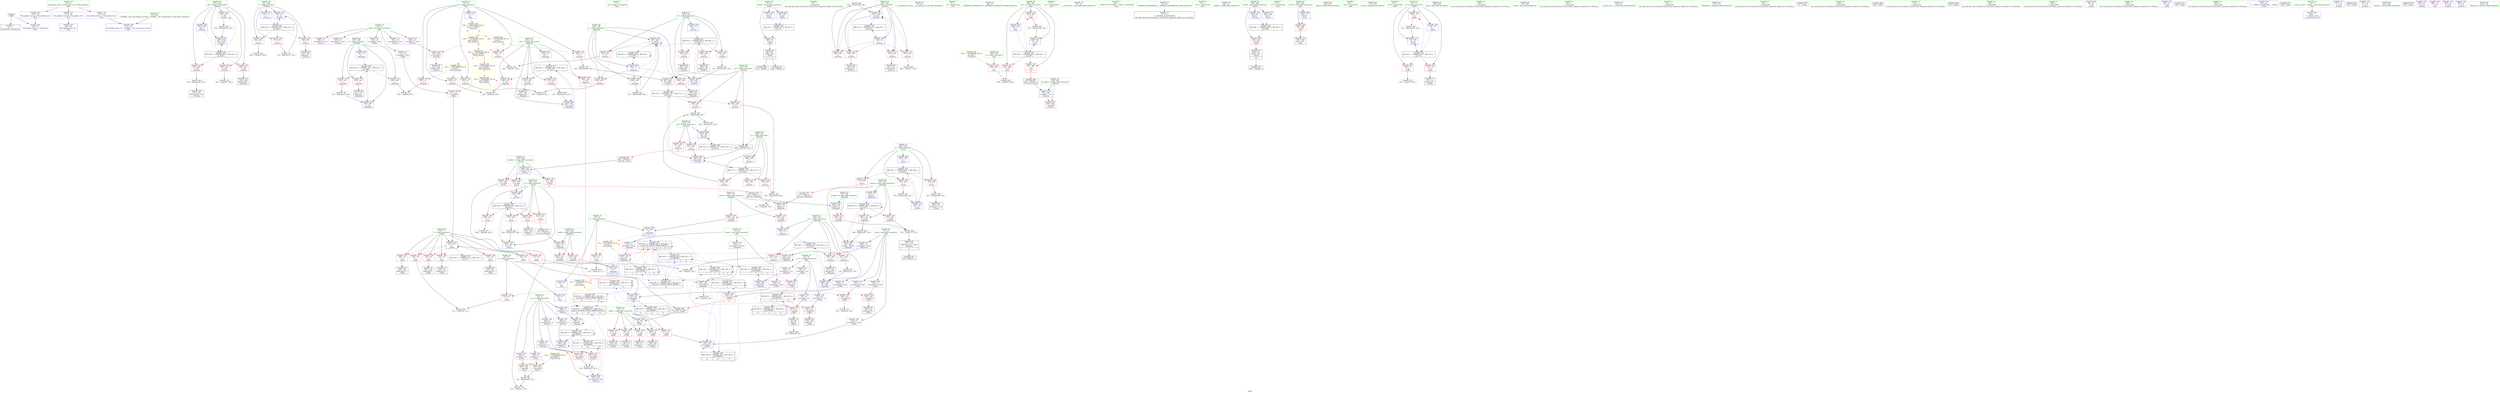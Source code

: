 digraph "SVFG" {
	label="SVFG";

	Node0x56306b0cea10 [shape=record,color=grey,label="{NodeID: 0\nNullPtr}"];
	Node0x56306b0cea10 -> Node0x56306b0fed60[style=solid];
	Node0x56306b0cea10 -> Node0x56306b10a7e0[style=solid];
	Node0x56306b111f60 [shape=record,color=grey,label="{NodeID: 360\n424 = Binary(423, 162, )\n}"];
	Node0x56306b111f60 -> Node0x56306b0fcc80[style=solid];
	Node0x56306b10c6f0 [shape=record,color=blue,label="{NodeID: 277\n341\<--372\ni\<--inc\n_Z5solvei\n}"];
	Node0x56306b10c6f0 -> Node0x56306b129c90[style=dashed];
	Node0x56306b1003b0 [shape=record,color=red,label="{NodeID: 194\n306\<--289\n\<--I\n_Z3cani\n}"];
	Node0x56306b1003b0 -> Node0x56306b111de0[style=solid];
	Node0x56306b0fd570 [shape=record,color=purple,label="{NodeID: 111\n113\<--10\narrayidx6\<--dice\n_Z3dfsi\n}"];
	Node0x56306b0fd570 -> Node0x56306b104a00[style=solid];
	Node0x56306b0fb750 [shape=record,color=green,label="{NodeID: 28\n23\<--24\nJ\<--J_field_insensitive\nGlob }"];
	Node0x56306b0fb750 -> Node0x56306b103b60[style=solid];
	Node0x56306b0fb750 -> Node0x56306b10a4e0[style=solid];
	Node0x56306b0fb750 -> Node0x56306b10b370[style=solid];
	Node0x56306b137cb0 [shape=record,color=yellow,style=double,label="{NodeID: 471\n56V_1 = ENCHI(MR_56V_0)\npts\{14 110000 \}\nFun[_Z3cani]|{<s0>6|<s1>6}}"];
	Node0x56306b137cb0:s0 -> Node0x56306b135580[style=dashed,color=red];
	Node0x56306b137cb0:s1 -> Node0x56306b136960[style=dashed,color=red];
	Node0x56306b101a70 [shape=record,color=red,label="{NodeID: 222\n444\<--351\n\<--R\n_Z5solvei\n}"];
	Node0x56306b101a70 -> Node0x56306b111360[style=solid];
	Node0x56306b103580 [shape=record,color=purple,label="{NodeID: 139\n512\<--39\nllvm.global_ctors_2\<--llvm.global_ctors\nGlob }"];
	Node0x56306b103580 -> Node0x56306b10a7e0[style=solid];
	Node0x56306b0fe040 [shape=record,color=green,label="{NodeID: 56\n341\<--342\ni\<--i_field_insensitive\n_Z5solvei\n}"];
	Node0x56306b0fe040 -> Node0x56306b100bd0[style=solid];
	Node0x56306b0fe040 -> Node0x56306b100ca0[style=solid];
	Node0x56306b0fe040 -> Node0x56306b100d70[style=solid];
	Node0x56306b0fe040 -> Node0x56306b10c550[style=solid];
	Node0x56306b0fe040 -> Node0x56306b10c6f0[style=solid];
	Node0x56306b15c540 [shape=record,color=black,label="{NodeID: 582\n69 = PHI(144, 264, )\n0th arg _Z3dfsi }"];
	Node0x56306b15c540 -> Node0x56306b10a8e0[style=solid];
	Node0x56306b10b100 [shape=record,color=blue,label="{NodeID: 250\n183\<--179\nJ.addr\<--J\n_Z4goodiii\n}"];
	Node0x56306b10b100 -> Node0x56306b104fb0[style=dashed];
	Node0x56306b10b100 -> Node0x56306b105080[style=dashed];
	Node0x56306b104c70 [shape=record,color=red,label="{NodeID: 167\n138\<--137\n\<--arrayidx15\n_Z3dfsi\n}"];
	Node0x56306b104c70 -> Node0x56306b0ff5e0[style=solid];
	Node0x56306b0ff850 [shape=record,color=black,label="{NodeID: 84\n154\<--153\nidxprom23\<--\n_Z3dfsi\n}"];
	Node0x56306b0f1380 [shape=record,color=green,label="{NodeID: 1\n7\<--1\n__dso_handle\<--dummyObj\nGlob }"];
	Node0x56306b1120e0 [shape=record,color=grey,label="{NodeID: 361\n415 = Binary(414, 162, )\n}"];
	Node0x56306b1120e0 -> Node0x56306b10cb00[style=solid];
	Node0x56306b10c7c0 [shape=record,color=blue,label="{NodeID: 278\n343\<--13\ni2\<--\n_Z5solvei\n}"];
	Node0x56306b10c7c0 -> Node0x56306b128d90[style=dashed];
	Node0x56306b100480 [shape=record,color=red,label="{NodeID: 195\n315\<--289\n\<--I\n_Z3cani\n|{<s0>6}}"];
	Node0x56306b100480:s0 -> Node0x56306b15be70[style=solid,color=red];
	Node0x56306b0fd640 [shape=record,color=purple,label="{NodeID: 112\n392\<--10\narrayidx10\<--dice\n_Z5solvei\n}"];
	Node0x56306b0fb850 [shape=record,color=green,label="{NodeID: 29\n39\<--43\nllvm.global_ctors\<--llvm.global_ctors_field_insensitive\nGlob }"];
	Node0x56306b0fb850 -> Node0x56306b103380[style=solid];
	Node0x56306b0fb850 -> Node0x56306b103480[style=solid];
	Node0x56306b0fb850 -> Node0x56306b103580[style=solid];
	Node0x56306b101b40 [shape=record,color=red,label="{NodeID: 223\n450\<--351\n\<--R\n_Z5solvei\n}"];
	Node0x56306b101b40 -> Node0x56306b111060[style=solid];
	Node0x56306b103680 [shape=record,color=red,label="{NodeID: 140\n207\<--12\n\<--n\n_Z4goodiii\n}"];
	Node0x56306b103680 -> Node0x56306b1132e0[style=solid];
	Node0x56306b0fe110 [shape=record,color=green,label="{NodeID: 57\n343\<--344\ni2\<--i2_field_insensitive\n_Z5solvei\n}"];
	Node0x56306b0fe110 -> Node0x56306b100e40[style=solid];
	Node0x56306b0fe110 -> Node0x56306b100f10[style=solid];
	Node0x56306b0fe110 -> Node0x56306b100fe0[style=solid];
	Node0x56306b0fe110 -> Node0x56306b1010b0[style=solid];
	Node0x56306b0fe110 -> Node0x56306b10c7c0[style=solid];
	Node0x56306b0fe110 -> Node0x56306b10cb00[style=solid];
	Node0x56306b10b1d0 [shape=record,color=blue,label="{NodeID: 251\n185\<--180\nm.addr\<--m\n_Z4goodiii\n}"];
	Node0x56306b10b1d0 -> Node0x56306b105150[style=dashed];
	Node0x56306b104d40 [shape=record,color=red,label="{NodeID: 168\n144\<--143\n\<--arrayidx19\n_Z3dfsi\n|{<s0>4}}"];
	Node0x56306b104d40:s0 -> Node0x56306b15c540[style=solid,color=red];
	Node0x56306b0ff920 [shape=record,color=black,label="{NodeID: 85\n68\<--168\n_Z3dfsi_ret\<--\n_Z3dfsi\n|{<s0>4|<s1>5}}"];
	Node0x56306b0ff920:s0 -> Node0x56306b15b230[style=solid,color=blue];
	Node0x56306b0ff920:s1 -> Node0x56306b15b7f0[style=solid,color=blue];
	Node0x56306b0f1410 [shape=record,color=green,label="{NodeID: 2\n13\<--1\n\<--dummyObj\nCan only get source location for instruction, argument, global var or function.}"];
	Node0x56306b112260 [shape=record,color=grey,label="{NodeID: 362\n410 = Binary(409, 162, )\n}"];
	Node0x56306b112260 -> Node0x56306b10ca30[style=solid];
	Node0x56306b10c890 [shape=record,color=blue,label="{NodeID: 279\n345\<--13\nj\<--\n_Z5solvei\n}"];
	Node0x56306b10c890 -> Node0x56306b101180[style=dashed];
	Node0x56306b10c890 -> Node0x56306b101250[style=dashed];
	Node0x56306b10c890 -> Node0x56306b101320[style=dashed];
	Node0x56306b10c890 -> Node0x56306b1013f0[style=dashed];
	Node0x56306b10c890 -> Node0x56306b10ca30[style=dashed];
	Node0x56306b10c890 -> Node0x56306b129290[style=dashed];
	Node0x56306b100550 [shape=record,color=red,label="{NodeID: 196\n324\<--289\n\<--I\n_Z3cani\n}"];
	Node0x56306b100550 -> Node0x56306b1111e0[style=solid];
	Node0x56306b0fd710 [shape=record,color=purple,label="{NodeID: 113\n395\<--10\narrayidx12\<--dice\n_Z5solvei\n}"];
	Node0x56306b0fb950 [shape=record,color=green,label="{NodeID: 30\n44\<--45\n__cxx_global_var_init\<--__cxx_global_var_init_field_insensitive\n}"];
	Node0x56306b101c10 [shape=record,color=red,label="{NodeID: 224\n454\<--353\n\<--M\n_Z5solvei\n}"];
	Node0x56306b101c10 -> Node0x56306b10d0b0[style=solid];
	Node0x56306b103750 [shape=record,color=red,label="{NodeID: 141\n239\<--12\n\<--n\n_Z4goodiii\n}"];
	Node0x56306b103750 -> Node0x56306b1129e0[style=solid];
	Node0x56306b0fe1e0 [shape=record,color=green,label="{NodeID: 58\n345\<--346\nj\<--j_field_insensitive\n_Z5solvei\n}"];
	Node0x56306b0fe1e0 -> Node0x56306b101180[style=solid];
	Node0x56306b0fe1e0 -> Node0x56306b101250[style=solid];
	Node0x56306b0fe1e0 -> Node0x56306b101320[style=solid];
	Node0x56306b0fe1e0 -> Node0x56306b1013f0[style=solid];
	Node0x56306b0fe1e0 -> Node0x56306b10c890[style=solid];
	Node0x56306b0fe1e0 -> Node0x56306b10ca30[style=solid];
	Node0x56306b10b2a0 [shape=record,color=blue,label="{NodeID: 252\n21\<--200\nI\<--\n_Z4goodiii\n|{<s0>5|<s1>6|<s2>6}}"];
	Node0x56306b10b2a0:s0 -> Node0x56306b1384b0[style=dashed,color=red];
	Node0x56306b10b2a0:s1 -> Node0x56306b126f00[style=dashed,color=blue];
	Node0x56306b10b2a0:s2 -> Node0x56306b120470[style=dashed,color=blue];
	Node0x56306b104e10 [shape=record,color=red,label="{NodeID: 169\n200\<--181\n\<--I.addr\n_Z4goodiii\n}"];
	Node0x56306b104e10 -> Node0x56306b10b2a0[style=solid];
	Node0x56306b0ff9f0 [shape=record,color=black,label="{NodeID: 86\n211\<--210\nidxprom\<--\n_Z4goodiii\n}"];
	Node0x56306b0f14a0 [shape=record,color=green,label="{NodeID: 3\n25\<--1\n.str\<--dummyObj\nGlob }"];
	Node0x56306b1123e0 [shape=record,color=grey,label="{NodeID: 363\n383 = cmp(381, 382, )\n}"];
	Node0x56306b10c960 [shape=record,color=blue,label="{NodeID: 280\n406\<--162\narrayidx19\<--\n_Z5solvei\n}"];
	Node0x56306b10c960 -> Node0x56306b10c960[style=dashed];
	Node0x56306b10c960 -> Node0x56306b129790[style=dashed];
	Node0x56306b100620 [shape=record,color=red,label="{NodeID: 197\n298\<--291\n\<--J\n_Z3cani\n}"];
	Node0x56306b100620 -> Node0x56306b1138e0[style=solid];
	Node0x56306b0fd7e0 [shape=record,color=purple,label="{NodeID: 114\n400\<--10\narrayidx15\<--dice\n_Z5solvei\n}"];
	Node0x56306b0fba50 [shape=record,color=green,label="{NodeID: 31\n48\<--49\n_ZNSt8ios_base4InitC1Ev\<--_ZNSt8ios_base4InitC1Ev_field_insensitive\n}"];
	Node0x56306b138040 [shape=record,color=yellow,style=double,label="{NodeID: 474\n82V_1 = ENCHI(MR_82V_0)\npts\{485 \}\nFun[main]}"];
	Node0x56306b138040 -> Node0x56306b1020f0[style=dashed];
	Node0x56306b101ce0 [shape=record,color=red,label="{NodeID: 225\n455\<--353\n\<--M\n_Z5solvei\n|{<s0>10}}"];
	Node0x56306b101ce0:s0 -> Node0x56306b15c400[style=solid,color=red];
	Node0x56306b103820 [shape=record,color=red,label="{NodeID: 142\n251\<--12\n\<--n\n_Z4goodiii\n}"];
	Node0x56306b103820 -> Node0x56306b112e60[style=solid];
	Node0x56306b0fe2b0 [shape=record,color=green,label="{NodeID: 59\n347\<--348\ni26\<--i26_field_insensitive\n_Z5solvei\n}"];
	Node0x56306b0fe2b0 -> Node0x56306b1014c0[style=solid];
	Node0x56306b0fe2b0 -> Node0x56306b101590[style=solid];
	Node0x56306b0fe2b0 -> Node0x56306b101660[style=solid];
	Node0x56306b0fe2b0 -> Node0x56306b101730[style=solid];
	Node0x56306b0fe2b0 -> Node0x56306b10cbd0[style=solid];
	Node0x56306b0fe2b0 -> Node0x56306b10cd70[style=solid];
	Node0x56306b10b370 [shape=record,color=blue,label="{NodeID: 253\n23\<--202\nJ\<--\n_Z4goodiii\n|{<s0>5|<s1>6|<s2>6}}"];
	Node0x56306b10b370:s0 -> Node0x56306b1385c0[style=dashed,color=red];
	Node0x56306b10b370:s1 -> Node0x56306b126f00[style=dashed,color=blue];
	Node0x56306b10b370:s2 -> Node0x56306b120470[style=dashed,color=blue];
	Node0x56306b104ee0 [shape=record,color=red,label="{NodeID: 170\n219\<--181\n\<--I.addr\n_Z4goodiii\n}"];
	Node0x56306b104ee0 -> Node0x56306b10b6b0[style=solid];
	Node0x56306b0ffac0 [shape=record,color=black,label="{NodeID: 87\n227\<--226\nidxprom5\<--\n_Z4goodiii\n}"];
	Node0x56306b0f1530 [shape=record,color=green,label="{NodeID: 4\n27\<--1\n.str.1\<--dummyObj\nGlob }"];
	Node0x56306b112560 [shape=record,color=grey,label="{NodeID: 364\n364 = cmp(363, 300, )\n}"];
	Node0x56306b10ca30 [shape=record,color=blue,label="{NodeID: 281\n345\<--410\nj\<--inc21\n_Z5solvei\n}"];
	Node0x56306b10ca30 -> Node0x56306b101180[style=dashed];
	Node0x56306b10ca30 -> Node0x56306b101250[style=dashed];
	Node0x56306b10ca30 -> Node0x56306b101320[style=dashed];
	Node0x56306b10ca30 -> Node0x56306b1013f0[style=dashed];
	Node0x56306b10ca30 -> Node0x56306b10ca30[style=dashed];
	Node0x56306b10ca30 -> Node0x56306b129290[style=dashed];
	Node0x56306b1006f0 [shape=record,color=red,label="{NodeID: 198\n302\<--291\n\<--J\n_Z3cani\n}"];
	Node0x56306b1006f0 -> Node0x56306b0ffe00[style=solid];
	Node0x56306b0fd8b0 [shape=record,color=purple,label="{NodeID: 115\n403\<--10\narrayidx17\<--dice\n_Z5solvei\n}"];
	Node0x56306b0fd8b0 -> Node0x56306b101db0[style=solid];
	Node0x56306b0fbb50 [shape=record,color=green,label="{NodeID: 32\n54\<--55\n__cxa_atexit\<--__cxa_atexit_field_insensitive\n}"];
	Node0x56306b126060 [shape=record,color=black,label="{NodeID: 392\nMR_20V_3 = PHI(MR_20V_4, MR_20V_2, )\npts\{200000 \}\n|{|<s1>5|<s2>5}}"];
	Node0x56306b126060 -> Node0x56306b10bb90[style=dashed];
	Node0x56306b126060:s1 -> Node0x56306b104930[style=dashed,color=red];
	Node0x56306b126060:s2 -> Node0x56306b10a9b0[style=dashed,color=red];
	Node0x56306b101db0 [shape=record,color=red,label="{NodeID: 226\n404\<--403\n\<--arrayidx17\n_Z5solvei\n}"];
	Node0x56306b101db0 -> Node0x56306b0fcbb0[style=solid];
	Node0x56306b1038f0 [shape=record,color=red,label="{NodeID: 143\n382\<--12\n\<--n\n_Z5solvei\n}"];
	Node0x56306b1038f0 -> Node0x56306b1123e0[style=solid];
	Node0x56306b0fe380 [shape=record,color=green,label="{NodeID: 60\n349\<--350\nL\<--L_field_insensitive\n_Z5solvei\n}"];
	Node0x56306b0fe380 -> Node0x56306b101800[style=solid];
	Node0x56306b0fe380 -> Node0x56306b1018d0[style=solid];
	Node0x56306b0fe380 -> Node0x56306b1019a0[style=solid];
	Node0x56306b0fe380 -> Node0x56306b10ce40[style=solid];
	Node0x56306b0fe380 -> Node0x56306b10fd40[style=solid];
	Node0x56306b12ed20 [shape=record,color=black,label="{NodeID: 420\nMR_32V_3 = PHI(MR_32V_4, MR_32V_2, )\npts\{188 \}\n}"];
	Node0x56306b12ed20 -> Node0x56306b105220[style=dashed];
	Node0x56306b12ed20 -> Node0x56306b1052f0[style=dashed];
	Node0x56306b12ed20 -> Node0x56306b1053c0[style=dashed];
	Node0x56306b12ed20 -> Node0x56306b10b5e0[style=dashed];
	Node0x56306b10b440 [shape=record,color=blue,label="{NodeID: 254\n187\<--13\ni\<--\n_Z4goodiii\n}"];
	Node0x56306b10b440 -> Node0x56306b12ed20[style=dashed];
	Node0x56306b104fb0 [shape=record,color=red,label="{NodeID: 171\n202\<--183\n\<--J.addr\n_Z4goodiii\n}"];
	Node0x56306b104fb0 -> Node0x56306b10b370[style=solid];
	Node0x56306b0ffb90 [shape=record,color=black,label="{NodeID: 88\n243\<--242\nidxprom14\<--\n_Z4goodiii\n}"];
	Node0x56306b0fa550 [shape=record,color=green,label="{NodeID: 5\n29\<--1\n__PRETTY_FUNCTION__._Z3dfsi\<--dummyObj\nGlob }"];
	Node0x56306b1126e0 [shape=record,color=grey,label="{NodeID: 365\n122 = cmp(120, 121, )\n}"];
	Node0x56306b10cb00 [shape=record,color=blue,label="{NodeID: 282\n343\<--415\ni2\<--inc24\n_Z5solvei\n}"];
	Node0x56306b10cb00 -> Node0x56306b128d90[style=dashed];
	Node0x56306b1007c0 [shape=record,color=red,label="{NodeID: 199\n316\<--291\n\<--J\n_Z3cani\n|{<s0>6}}"];
	Node0x56306b1007c0:s0 -> Node0x56306b15c040[style=solid,color=red];
	Node0x56306b102270 [shape=record,color=purple,label="{NodeID: 116\n155\<--15\narrayidx24\<--front\n_Z3dfsi\n}"];
	Node0x56306b102270 -> Node0x56306b10acf0[style=solid];
	Node0x56306b0fbc50 [shape=record,color=green,label="{NodeID: 33\n53\<--59\n_ZNSt8ios_base4InitD1Ev\<--_ZNSt8ios_base4InitD1Ev_field_insensitive\n}"];
	Node0x56306b0fbc50 -> Node0x56306b0fee60[style=solid];
	Node0x56306b138200 [shape=record,color=yellow,style=double,label="{NodeID: 476\n56V_1 = ENCHI(MR_56V_0)\npts\{14 110000 \}\nFun[main]|{<s0>14|<s1>14}}"];
	Node0x56306b138200:s0 -> Node0x56306b136ce0[style=dashed,color=red];
	Node0x56306b138200:s1 -> Node0x56306b1375d0[style=dashed,color=red];
	Node0x56306b126530 [shape=record,color=black,label="{NodeID: 393\nMR_50V_3 = PHI(MR_50V_4, MR_50V_2, )\npts\{290 \}\n}"];
	Node0x56306b126530 -> Node0x56306b1003b0[style=dashed];
	Node0x56306b126530 -> Node0x56306b100480[style=dashed];
	Node0x56306b126530 -> Node0x56306b100550[style=dashed];
	Node0x56306b126530 -> Node0x56306b10c210[style=dashed];
	Node0x56306b101e80 [shape=record,color=red,label="{NodeID: 227\n427\<--426\n\<--arrayidx31\n_Z5solvei\n}"];
	Node0x56306b101e80 -> Node0x56306b111c60[style=solid];
	Node0x56306b1039c0 [shape=record,color=red,label="{NodeID: 144\n440\<--12\n\<--n\n_Z5solvei\n}"];
	Node0x56306b1039c0 -> Node0x56306b1114e0[style=solid];
	Node0x56306b0fe450 [shape=record,color=green,label="{NodeID: 61\n351\<--352\nR\<--R_field_insensitive\n_Z5solvei\n}"];
	Node0x56306b0fe450 -> Node0x56306b101a70[style=solid];
	Node0x56306b0fe450 -> Node0x56306b101b40[style=solid];
	Node0x56306b0fe450 -> Node0x56306b10cf10[style=solid];
	Node0x56306b0fe450 -> Node0x56306b10fd40[style=solid];
	Node0x56306b10b510 [shape=record,color=blue,label="{NodeID: 255\n212\<--130\narrayidx\<--\n_Z4goodiii\n}"];
	Node0x56306b10b510 -> Node0x56306b10b510[style=dashed];
	Node0x56306b10b510 -> Node0x56306b1322c0[style=dashed];
	Node0x56306b105080 [shape=record,color=red,label="{NodeID: 172\n223\<--183\n\<--J.addr\n_Z4goodiii\n}"];
	Node0x56306b105080 -> Node0x56306b113a60[style=solid];
	Node0x56306b0ffc60 [shape=record,color=black,label="{NodeID: 89\n255\<--254\nidxprom20\<--\n_Z4goodiii\n}"];
	Node0x56306b0fa5e0 [shape=record,color=green,label="{NodeID: 6\n31\<--1\n.str.2\<--dummyObj\nGlob }"];
	Node0x56306b112860 [shape=record,color=grey,label="{NodeID: 366\n118 = cmp(116, 117, )\n}"];
	Node0x56306b10cbd0 [shape=record,color=blue,label="{NodeID: 283\n347\<--162\ni26\<--\n_Z5solvei\n}"];
	Node0x56306b10cbd0 -> Node0x56306b12a690[style=dashed];
	Node0x56306b100890 [shape=record,color=red,label="{NodeID: 200\n327\<--291\n\<--J\n_Z3cani\n}"];
	Node0x56306b100890 -> Node0x56306b1105e0[style=solid];
	Node0x56306b102340 [shape=record,color=purple,label="{NodeID: 117\n212\<--15\narrayidx\<--front\n_Z4goodiii\n}"];
	Node0x56306b102340 -> Node0x56306b10b510[style=solid];
	Node0x56306b0fbd50 [shape=record,color=green,label="{NodeID: 34\n66\<--67\n_Z3dfsi\<--_Z3dfsi_field_insensitive\n}"];
	Node0x56306b126a00 [shape=record,color=black,label="{NodeID: 394\nMR_52V_3 = PHI(MR_52V_4, MR_52V_2, )\npts\{292 \}\n}"];
	Node0x56306b126a00 -> Node0x56306b100620[style=dashed];
	Node0x56306b126a00 -> Node0x56306b1006f0[style=dashed];
	Node0x56306b126a00 -> Node0x56306b1007c0[style=dashed];
	Node0x56306b126a00 -> Node0x56306b100890[style=dashed];
	Node0x56306b126a00 -> Node0x56306b10c2e0[style=dashed];
	Node0x56306b101f50 [shape=record,color=red,label="{NodeID: 228\n431\<--430\n\<--arrayidx33\n_Z5solvei\n}"];
	Node0x56306b101f50 -> Node0x56306b111c60[style=solid];
	Node0x56306b103a90 [shape=record,color=red,label="{NodeID: 145\n116\<--21\n\<--I\n_Z3dfsi\n}"];
	Node0x56306b103a90 -> Node0x56306b112860[style=solid];
	Node0x56306b0fe520 [shape=record,color=green,label="{NodeID: 62\n353\<--354\nM\<--M_field_insensitive\n_Z5solvei\n}"];
	Node0x56306b0fe520 -> Node0x56306b101c10[style=solid];
	Node0x56306b0fe520 -> Node0x56306b101ce0[style=solid];
	Node0x56306b0fe520 -> Node0x56306b10cfe0[style=solid];
	Node0x56306b12f720 [shape=record,color=black,label="{NodeID: 422\nMR_46V_3 = PHI(MR_46V_4, MR_46V_2, )\npts\{286 \}\n}"];
	Node0x56306b12f720 -> Node0x56306b105f20[style=dashed];
	Node0x56306b10b5e0 [shape=record,color=blue,label="{NodeID: 256\n187\<--216\ni\<--inc\n_Z4goodiii\n}"];
	Node0x56306b10b5e0 -> Node0x56306b12ed20[style=dashed];
	Node0x56306b105150 [shape=record,color=red,label="{NodeID: 173\n278\<--185\n\<--m.addr\n_Z4goodiii\n}"];
	Node0x56306b105150 -> Node0x56306b112b60[style=solid];
	Node0x56306b0ffd30 [shape=record,color=black,label="{NodeID: 90\n177\<--279\n_Z4goodiii_ret\<--cmp31\n_Z4goodiii\n|{<s0>6}}"];
	Node0x56306b0ffd30:s0 -> Node0x56306b15b720[style=solid,color=blue];
	Node0x56306b0fa670 [shape=record,color=green,label="{NodeID: 7\n33\<--1\n.str.3\<--dummyObj\nGlob }"];
	Node0x56306b136960 [shape=record,color=yellow,style=double,label="{NodeID: 450\n14V_1 = ENCHI(MR_14V_0)\npts\{110000 \}\nFun[_Z4goodiii]|{<s0>5}}"];
	Node0x56306b136960:s0 -> Node0x56306b138a20[style=dashed,color=red];
	Node0x56306b1129e0 [shape=record,color=grey,label="{NodeID: 367\n240 = cmp(238, 239, )\n}"];
	Node0x56306b10cca0 [shape=record,color=blue,label="{NodeID: 284\n430\<--432\narrayidx33\<--add\n_Z5solvei\n}"];
	Node0x56306b10cca0 -> Node0x56306b12ab90[style=dashed];
	Node0x56306b100960 [shape=record,color=red,label="{NodeID: 201\n305\<--304\n\<--arrayidx\n_Z3cani\n}"];
	Node0x56306b100960 -> Node0x56306b111660[style=solid];
	Node0x56306b102410 [shape=record,color=purple,label="{NodeID: 118\n244\<--15\narrayidx15\<--front\n_Z4goodiii\n}"];
	Node0x56306b102410 -> Node0x56306b105e50[style=solid];
	Node0x56306b0fbe50 [shape=record,color=green,label="{NodeID: 35\n70\<--71\nretval\<--retval_field_insensitive\n_Z3dfsi\n}"];
	Node0x56306b0fbe50 -> Node0x56306b103c30[style=solid];
	Node0x56306b0fbe50 -> Node0x56306b10adc0[style=solid];
	Node0x56306b0fbe50 -> Node0x56306b10af60[style=solid];
	Node0x56306b1384b0 [shape=record,color=yellow,style=double,label="{NodeID: 478\n2V_1 = ENCHI(MR_2V_0)\npts\{22 \}\nFun[_Z3dfsi]|{|<s1>4}}"];
	Node0x56306b1384b0 -> Node0x56306b103a90[style=dashed];
	Node0x56306b1384b0:s1 -> Node0x56306b1384b0[style=dashed,color=red];
	Node0x56306b126f00 [shape=record,color=black,label="{NodeID: 395\nMR_58V_2 = PHI(MR_58V_4, MR_58V_1, )\npts\{22 24 160000 180000 200000 \}\n|{|<s2>6|<s3>6|<s4>6|<s5>6|<s6>6|<s7>6|<s8>6}}"];
	Node0x56306b126f00 -> Node0x56306b126f00[style=dashed];
	Node0x56306b126f00 -> Node0x56306b120470[style=dashed];
	Node0x56306b126f00:s2 -> Node0x56306b10b2a0[style=dashed,color=red];
	Node0x56306b126f00:s3 -> Node0x56306b10b370[style=dashed,color=red];
	Node0x56306b126f00:s4 -> Node0x56306b10b510[style=dashed,color=red];
	Node0x56306b126f00:s5 -> Node0x56306b10b780[style=dashed,color=red];
	Node0x56306b126f00:s6 -> Node0x56306b1322c0[style=dashed,color=red];
	Node0x56306b126f00:s7 -> Node0x56306b1327c0[style=dashed,color=red];
	Node0x56306b126f00:s8 -> Node0x56306b132cc0[style=dashed,color=red];
	Node0x56306b102020 [shape=record,color=red,label="{NodeID: 229\n504\<--482\n\<--retval\nmain\n}"];
	Node0x56306b102020 -> Node0x56306b0fce20[style=solid];
	Node0x56306b103b60 [shape=record,color=red,label="{NodeID: 146\n121\<--23\n\<--J\n_Z3dfsi\n}"];
	Node0x56306b103b60 -> Node0x56306b1126e0[style=solid];
	Node0x56306b0fe5f0 [shape=record,color=green,label="{NodeID: 63\n359\<--360\nprintf\<--printf_field_insensitive\n}"];
	Node0x56306b120470 [shape=record,color=black,label="{NodeID: 423\nMR_58V_5 = PHI(MR_58V_2, MR_58V_3, )\npts\{22 24 160000 180000 200000 \}\n|{<s0>10}}"];
	Node0x56306b120470:s0 -> Node0x56306b1073d0[style=dashed,color=blue];
	Node0x56306b10fd40 [shape=record,color=black,label="{NodeID: 340\n460 = PHI(349, 351, )\n}"];
	Node0x56306b10fd40 -> Node0x56306b10d0b0[style=solid];
	Node0x56306b10b6b0 [shape=record,color=blue,label="{NodeID: 257\n189\<--219\ni1\<--\n_Z4goodiii\n}"];
	Node0x56306b10b6b0 -> Node0x56306b12ca20[style=dashed];
	Node0x56306b105220 [shape=record,color=red,label="{NodeID: 174\n206\<--187\n\<--i\n_Z4goodiii\n}"];
	Node0x56306b105220 -> Node0x56306b1132e0[style=solid];
	Node0x56306b0ffe00 [shape=record,color=black,label="{NodeID: 91\n303\<--302\nidxprom\<--\n_Z3cani\n}"];
	Node0x56306b0fa700 [shape=record,color=green,label="{NodeID: 8\n35\<--1\n.str.4\<--dummyObj\nGlob }"];
	Node0x56306b112b60 [shape=record,color=grey,label="{NodeID: 368\n279 = cmp(277, 278, )\n}"];
	Node0x56306b112b60 -> Node0x56306b0ffd30[style=solid];
	Node0x56306b10cd70 [shape=record,color=blue,label="{NodeID: 285\n347\<--436\ni26\<--inc35\n_Z5solvei\n}"];
	Node0x56306b10cd70 -> Node0x56306b12a690[style=dashed];
	Node0x56306b100a30 [shape=record,color=red,label="{NodeID: 202\n310\<--309\n\<--arrayidx2\n_Z3cani\n}"];
	Node0x56306b100a30 -> Node0x56306b111660[style=solid];
	Node0x56306b1024e0 [shape=record,color=purple,label="{NodeID: 119\n127\<--17\narrayidx10\<--back\n_Z3dfsi\n}"];
	Node0x56306b1024e0 -> Node0x56306b104ad0[style=solid];
	Node0x56306b0fbf20 [shape=record,color=green,label="{NodeID: 36\n72\<--73\ni.addr\<--i.addr_field_insensitive\n_Z3dfsi\n}"];
	Node0x56306b0fbf20 -> Node0x56306b103d00[style=solid];
	Node0x56306b0fbf20 -> Node0x56306b103dd0[style=solid];
	Node0x56306b0fbf20 -> Node0x56306b103ea0[style=solid];
	Node0x56306b0fbf20 -> Node0x56306b103f70[style=solid];
	Node0x56306b0fbf20 -> Node0x56306b104040[style=solid];
	Node0x56306b0fbf20 -> Node0x56306b10a8e0[style=solid];
	Node0x56306b1385c0 [shape=record,color=yellow,style=double,label="{NodeID: 479\n4V_1 = ENCHI(MR_4V_0)\npts\{24 \}\nFun[_Z3dfsi]|{|<s1>4}}"];
	Node0x56306b1385c0 -> Node0x56306b103b60[style=dashed];
	Node0x56306b1385c0:s1 -> Node0x56306b1385c0[style=dashed,color=red];
	Node0x56306b127490 [shape=record,color=black,label="{NodeID: 396\nMR_6V_3 = PHI(MR_6V_4, MR_6V_2, )\npts\{71 \}\n}"];
	Node0x56306b127490 -> Node0x56306b103c30[style=dashed];
	Node0x56306b1020f0 [shape=record,color=red,label="{NodeID: 230\n494\<--484\n\<--z\nmain\n}"];
	Node0x56306b1020f0 -> Node0x56306b112ce0[style=solid];
	Node0x56306b103c30 [shape=record,color=red,label="{NodeID: 147\n168\<--70\n\<--retval\n_Z3dfsi\n}"];
	Node0x56306b103c30 -> Node0x56306b0ff920[style=solid];
	Node0x56306b0fe6f0 [shape=record,color=green,label="{NodeID: 64\n377\<--378\nscanf\<--scanf_field_insensitive\n}"];
	Node0x56306b1102e0 [shape=record,color=grey,label="{NodeID: 341\n372 = Binary(371, 162, )\n}"];
	Node0x56306b1102e0 -> Node0x56306b10c6f0[style=solid];
	Node0x56306b10b780 [shape=record,color=blue,label="{NodeID: 258\n228\<--130\narrayidx6\<--\n_Z4goodiii\n}"];
	Node0x56306b10b780 -> Node0x56306b10b780[style=dashed];
	Node0x56306b10b780 -> Node0x56306b1327c0[style=dashed];
	Node0x56306b1052f0 [shape=record,color=red,label="{NodeID: 175\n210\<--187\n\<--i\n_Z4goodiii\n}"];
	Node0x56306b1052f0 -> Node0x56306b0ff9f0[style=solid];
	Node0x56306b0ffed0 [shape=record,color=black,label="{NodeID: 92\n308\<--307\nidxprom1\<--sub\n_Z3cani\n}"];
	Node0x56306b0fa790 [shape=record,color=green,label="{NodeID: 9\n37\<--1\n.str.5\<--dummyObj\nGlob }"];
	Node0x56306b112ce0 [shape=record,color=grey,label="{NodeID: 369\n495 = cmp(493, 494, )\n}"];
	Node0x56306b10ce40 [shape=record,color=blue,label="{NodeID: 286\n349\<--162\nL\<--\n_Z5solvei\n}"];
	Node0x56306b10ce40 -> Node0x56306b1064d0[style=dashed];
	Node0x56306b100b00 [shape=record,color=red,label="{NodeID: 203\n356\<--339\n\<--cas.addr\n_Z5solvei\n}"];
	Node0x56306b1025b0 [shape=record,color=purple,label="{NodeID: 120\n134\<--17\narrayidx13\<--back\n_Z3dfsi\n}"];
	Node0x56306b1025b0 -> Node0x56306b104ba0[style=solid];
	Node0x56306b0fbff0 [shape=record,color=green,label="{NodeID: 37\n74\<--75\nk\<--k_field_insensitive\n_Z3dfsi\n}"];
	Node0x56306b0fbff0 -> Node0x56306b104110[style=solid];
	Node0x56306b0fbff0 -> Node0x56306b1041e0[style=solid];
	Node0x56306b0fbff0 -> Node0x56306b1042b0[style=solid];
	Node0x56306b0fbff0 -> Node0x56306b10aa80[style=solid];
	Node0x56306b0fbff0 -> Node0x56306b10ae90[style=solid];
	Node0x56306b127990 [shape=record,color=black,label="{NodeID: 397\nMR_12V_4 = PHI(MR_12V_2, MR_12V_3, )\npts\{77 \}\n}"];
	Node0x56306b10a0e0 [shape=record,color=red,label="{NodeID: 231\n493\<--486\n\<--cas\nmain\n}"];
	Node0x56306b10a0e0 -> Node0x56306b112ce0[style=solid];
	Node0x56306b103d00 [shape=record,color=red,label="{NodeID: 148\n79\<--72\n\<--i.addr\n_Z3dfsi\n}"];
	Node0x56306b103d00 -> Node0x56306b0fef60[style=solid];
	Node0x56306b0fe7f0 [shape=record,color=green,label="{NodeID: 65\n468\<--469\nputs\<--puts_field_insensitive\n}"];
	Node0x56306b110460 [shape=record,color=grey,label="{NodeID: 342\n261 = Binary(260, 162, )\n}"];
	Node0x56306b110460 -> Node0x56306b10bc60[style=solid];
	Node0x56306b10b850 [shape=record,color=blue,label="{NodeID: 259\n189\<--232\ni1\<--inc8\n_Z4goodiii\n}"];
	Node0x56306b10b850 -> Node0x56306b12ca20[style=dashed];
	Node0x56306b1053c0 [shape=record,color=red,label="{NodeID: 176\n215\<--187\n\<--i\n_Z4goodiii\n}"];
	Node0x56306b1053c0 -> Node0x56306b1117e0[style=solid];
	Node0x56306b0fffa0 [shape=record,color=black,label="{NodeID: 93\n283\<--333\n_Z3cani_ret\<--\n_Z3cani\n|{<s0>10}}"];
	Node0x56306b0fffa0:s0 -> Node0x56306b15bcd0[style=solid,color=blue];
	Node0x56306b0fa820 [shape=record,color=green,label="{NodeID: 10\n40\<--1\n\<--dummyObj\nCan only get source location for instruction, argument, global var or function.}"];
	Node0x56306b112e60 [shape=record,color=grey,label="{NodeID: 370\n252 = cmp(250, 251, )\n}"];
	Node0x56306b10cf10 [shape=record,color=blue,label="{NodeID: 287\n351\<--441\nR\<--add37\n_Z5solvei\n}"];
	Node0x56306b10cf10 -> Node0x56306b1069d0[style=dashed];
	Node0x56306b100bd0 [shape=record,color=red,label="{NodeID: 204\n363\<--341\n\<--i\n_Z5solvei\n}"];
	Node0x56306b100bd0 -> Node0x56306b112560[style=solid];
	Node0x56306b102680 [shape=record,color=purple,label="{NodeID: 121\n143\<--17\narrayidx19\<--back\n_Z3dfsi\n}"];
	Node0x56306b102680 -> Node0x56306b104d40[style=solid];
	Node0x56306b0fc0c0 [shape=record,color=green,label="{NodeID: 38\n76\<--77\nj\<--j_field_insensitive\n_Z3dfsi\n}"];
	Node0x56306b0fc0c0 -> Node0x56306b104380[style=solid];
	Node0x56306b0fc0c0 -> Node0x56306b104450[style=solid];
	Node0x56306b0fc0c0 -> Node0x56306b104520[style=solid];
	Node0x56306b0fc0c0 -> Node0x56306b1045f0[style=solid];
	Node0x56306b0fc0c0 -> Node0x56306b1046c0[style=solid];
	Node0x56306b0fc0c0 -> Node0x56306b104790[style=solid];
	Node0x56306b0fc0c0 -> Node0x56306b104860[style=solid];
	Node0x56306b0fc0c0 -> Node0x56306b10ab50[style=solid];
	Node0x56306b127e90 [shape=record,color=black,label="{NodeID: 398\nMR_16V_8 = PHI(MR_16V_2, MR_16V_4, )\npts\{160000 \}\n|{<s0>4|<s1>4|<s2>5}}"];
	Node0x56306b127e90:s0 -> Node0x56306b10acf0[style=dashed,color=blue];
	Node0x56306b127e90:s1 -> Node0x56306b134680[style=dashed,color=blue];
	Node0x56306b127e90:s2 -> Node0x56306b1322c0[style=dashed,color=blue];
	Node0x56306b10a170 [shape=record,color=red,label="{NodeID: 232\n497\<--486\n\<--cas\nmain\n|{<s0>14}}"];
	Node0x56306b10a170:s0 -> Node0x56306b15c2c0[style=solid,color=red];
	Node0x56306b103dd0 [shape=record,color=red,label="{NodeID: 149\n97\<--72\n\<--i.addr\n_Z3dfsi\n}"];
	Node0x56306b103dd0 -> Node0x56306b0ff100[style=solid];
	Node0x56306b0fe8f0 [shape=record,color=green,label="{NodeID: 66\n479\<--480\nmain\<--main_field_insensitive\n}"];
	Node0x56306b131450 [shape=record,color=black,label="{NodeID: 426\nMR_36V_3 = PHI(MR_36V_6, MR_36V_2, )\npts\{192 \}\n}"];
	Node0x56306b131450 -> Node0x56306b105700[style=dashed];
	Node0x56306b131450 -> Node0x56306b1057d0[style=dashed];
	Node0x56306b131450 -> Node0x56306b10bd30[style=dashed];
	Node0x56306b131450 -> Node0x56306b131450[style=dashed];
	Node0x56306b1105e0 [shape=record,color=grey,label="{NodeID: 343\n328 = Binary(327, 162, )\n}"];
	Node0x56306b1105e0 -> Node0x56306b10c2e0[style=solid];
	Node0x56306b10b920 [shape=record,color=blue,label="{NodeID: 260\n191\<--13\nmatch\<--\n_Z4goodiii\n}"];
	Node0x56306b10b920 -> Node0x56306b131450[style=dashed];
	Node0x56306b105490 [shape=record,color=red,label="{NodeID: 177\n222\<--189\n\<--i1\n_Z4goodiii\n}"];
	Node0x56306b105490 -> Node0x56306b113a60[style=solid];
	Node0x56306b100070 [shape=record,color=black,label="{NodeID: 94\n367\<--366\nidxprom\<--\n_Z5solvei\n}"];
	Node0x56306b0fa8b0 [shape=record,color=green,label="{NodeID: 11\n85\<--1\n\<--dummyObj\nCan only get source location for instruction, argument, global var or function.}"];
	Node0x56306b136ce0 [shape=record,color=yellow,style=double,label="{NodeID: 454\n22V_1 = ENCHI(MR_22V_0)\npts\{14 \}\nFun[_Z5solvei]|{|<s2>10}}"];
	Node0x56306b136ce0 -> Node0x56306b1038f0[style=dashed];
	Node0x56306b136ce0 -> Node0x56306b1039c0[style=dashed];
	Node0x56306b136ce0:s2 -> Node0x56306b137cb0[style=dashed,color=red];
	Node0x56306b112fe0 [shape=record,color=grey,label="{NodeID: 371\n129 = cmp(128, 130, )\n}"];
	Node0x56306b10cfe0 [shape=record,color=blue,label="{NodeID: 288\n353\<--452\nM\<--shr\n_Z5solvei\n}"];
	Node0x56306b10cfe0 -> Node0x56306b101c10[style=dashed];
	Node0x56306b10cfe0 -> Node0x56306b101ce0[style=dashed];
	Node0x56306b10cfe0 -> Node0x56306b106ed0[style=dashed];
	Node0x56306b100ca0 [shape=record,color=red,label="{NodeID: 205\n366\<--341\n\<--i\n_Z5solvei\n}"];
	Node0x56306b100ca0 -> Node0x56306b100070[style=solid];
	Node0x56306b102750 [shape=record,color=purple,label="{NodeID: 122\n150\<--17\narrayidx22\<--back\n_Z3dfsi\n}"];
	Node0x56306b102750 -> Node0x56306b10ac20[style=solid];
	Node0x56306b0fc190 [shape=record,color=green,label="{NodeID: 39\n93\<--94\n__assert_fail\<--__assert_fail_field_insensitive\n}"];
	Node0x56306b128390 [shape=record,color=black,label="{NodeID: 399\nMR_18V_8 = PHI(MR_18V_2, MR_18V_4, )\npts\{180000 \}\n|{<s0>4|<s1>4|<s2>5}}"];
	Node0x56306b128390:s0 -> Node0x56306b10ac20[style=dashed,color=blue];
	Node0x56306b128390:s1 -> Node0x56306b134b80[style=dashed,color=blue];
	Node0x56306b128390:s2 -> Node0x56306b1327c0[style=dashed,color=blue];
	Node0x56306b10a240 [shape=record,color=red,label="{NodeID: 233\n500\<--486\n\<--cas\nmain\n}"];
	Node0x56306b10a240 -> Node0x56306b110be0[style=solid];
	Node0x56306b103ea0 [shape=record,color=red,label="{NodeID: 150\n108\<--72\n\<--i.addr\n_Z3dfsi\n}"];
	Node0x56306b103ea0 -> Node0x56306b0ff1d0[style=solid];
	Node0x56306b0fe9f0 [shape=record,color=green,label="{NodeID: 67\n482\<--483\nretval\<--retval_field_insensitive\nmain\n}"];
	Node0x56306b0fe9f0 -> Node0x56306b102020[style=solid];
	Node0x56306b0fe9f0 -> Node0x56306b10d180[style=solid];
	Node0x56306b131920 [shape=record,color=black,label="{NodeID: 427\nMR_38V_3 = PHI(MR_38V_4, MR_38V_2, )\npts\{194 \}\n}"];
	Node0x56306b131920 -> Node0x56306b1058a0[style=dashed];
	Node0x56306b131920 -> Node0x56306b105970[style=dashed];
	Node0x56306b131920 -> Node0x56306b105a40[style=dashed];
	Node0x56306b131920 -> Node0x56306b105b10[style=dashed];
	Node0x56306b131920 -> Node0x56306b10be00[style=dashed];
	Node0x56306b110760 [shape=record,color=grey,label="{NodeID: 344\n274 = Binary(273, 162, )\n}"];
	Node0x56306b110760 -> Node0x56306b10be00[style=solid];
	Node0x56306b10b9f0 [shape=record,color=blue,label="{NodeID: 261\n193\<--13\ni10\<--\n_Z4goodiii\n}"];
	Node0x56306b10b9f0 -> Node0x56306b131920[style=dashed];
	Node0x56306b105560 [shape=record,color=red,label="{NodeID: 178\n226\<--189\n\<--i1\n_Z4goodiii\n}"];
	Node0x56306b105560 -> Node0x56306b0ffac0[style=solid];
	Node0x56306b100140 [shape=record,color=black,label="{NodeID: 95\n391\<--390\nidxprom9\<--\n_Z5solvei\n}"];
	Node0x56306b0fa940 [shape=record,color=green,label="{NodeID: 12\n92\<--1\n\<--dummyObj\nCan only get source location for instruction, argument, global var or function.}"];
	Node0x56306b113160 [shape=record,color=grey,label="{NodeID: 372\n105 = cmp(104, 106, )\n}"];
	Node0x56306b10d0b0 [shape=record,color=blue,label="{NodeID: 289\n460\<--454\ncond-lvalue\<--\n_Z5solvei\n}"];
	Node0x56306b10d0b0 -> Node0x56306b1064d0[style=dashed];
	Node0x56306b10d0b0 -> Node0x56306b1069d0[style=dashed];
	Node0x56306b100d70 [shape=record,color=red,label="{NodeID: 206\n371\<--341\n\<--i\n_Z5solvei\n}"];
	Node0x56306b100d70 -> Node0x56306b1102e0[style=solid];
	Node0x56306b102820 [shape=record,color=purple,label="{NodeID: 123\n228\<--17\narrayidx6\<--back\n_Z4goodiii\n}"];
	Node0x56306b102820 -> Node0x56306b10b780[style=solid];
	Node0x56306b0fc290 [shape=record,color=green,label="{NodeID: 40\n175\<--176\n_Z4goodiii\<--_Z4goodiii_field_insensitive\n}"];
	Node0x56306b15b230 [shape=record,color=black,label="{NodeID: 566\n145 = PHI(68, )\n}"];
	Node0x56306b128890 [shape=record,color=black,label="{NodeID: 400\nMR_20V_8 = PHI(MR_20V_3, MR_20V_4, )\npts\{200000 \}\n|{<s0>4|<s1>4|<s2>5}}"];
	Node0x56306b128890:s0 -> Node0x56306b128890[style=dashed,color=blue];
	Node0x56306b128890:s1 -> Node0x56306b135080[style=dashed,color=blue];
	Node0x56306b128890:s2 -> Node0x56306b132cc0[style=dashed,color=blue];
	Node0x56306b10a310 [shape=record,color=blue,label="{NodeID: 234\n12\<--13\nn\<--\nGlob }"];
	Node0x56306b10a310 -> Node0x56306b138200[style=dashed];
	Node0x56306b103f70 [shape=record,color=red,label="{NodeID: 151\n147\<--72\n\<--i.addr\n_Z3dfsi\n}"];
	Node0x56306b103f70 -> Node0x56306b10ac20[style=solid];
	Node0x56306b0feac0 [shape=record,color=green,label="{NodeID: 68\n484\<--485\nz\<--z_field_insensitive\nmain\n}"];
	Node0x56306b0feac0 -> Node0x56306b1020f0[style=solid];
	Node0x56306b131df0 [shape=record,color=black,label="{NodeID: 428\nMR_40V_2 = PHI(MR_40V_6, MR_40V_1, )\npts\{196 \}\n}"];
	Node0x56306b131df0 -> Node0x56306b10bac0[style=dashed];
	Node0x56306b131df0 -> Node0x56306b131df0[style=dashed];
	Node0x56306b1108e0 [shape=record,color=grey,label="{NodeID: 345\n161 = Binary(160, 162, )\n}"];
	Node0x56306b1108e0 -> Node0x56306b10ae90[style=solid];
	Node0x56306b10bac0 [shape=record,color=blue,label="{NodeID: 262\n195\<--13\nj\<--\n_Z4goodiii\n}"];
	Node0x56306b10bac0 -> Node0x56306b105be0[style=dashed];
	Node0x56306b10bac0 -> Node0x56306b105cb0[style=dashed];
	Node0x56306b10bac0 -> Node0x56306b105d80[style=dashed];
	Node0x56306b10bac0 -> Node0x56306b10bc60[style=dashed];
	Node0x56306b10bac0 -> Node0x56306b131df0[style=dashed];
	Node0x56306b105630 [shape=record,color=red,label="{NodeID: 179\n231\<--189\n\<--i1\n_Z4goodiii\n}"];
	Node0x56306b105630 -> Node0x56306b111ae0[style=solid];
	Node0x56306b0fc940 [shape=record,color=black,label="{NodeID: 96\n394\<--393\nidxprom11\<--\n_Z5solvei\n}"];
	Node0x56306b0fa9d0 [shape=record,color=green,label="{NodeID: 13\n101\<--1\n\<--dummyObj\nCan only get source location for instruction, argument, global var or function.}"];
	Node0x56306b1132e0 [shape=record,color=grey,label="{NodeID: 373\n208 = cmp(206, 207, )\n}"];
	Node0x56306b10d180 [shape=record,color=blue,label="{NodeID: 290\n482\<--13\nretval\<--\nmain\n}"];
	Node0x56306b10d180 -> Node0x56306b102020[style=dashed];
	Node0x56306b100e40 [shape=record,color=red,label="{NodeID: 207\n381\<--343\n\<--i2\n_Z5solvei\n}"];
	Node0x56306b100e40 -> Node0x56306b1123e0[style=solid];
	Node0x56306b1028f0 [shape=record,color=purple,label="{NodeID: 124\n81\<--19\narrayidx\<--vis\n_Z3dfsi\n}"];
	Node0x56306b1028f0 -> Node0x56306b104930[style=solid];
	Node0x56306b0fc390 [shape=record,color=green,label="{NodeID: 41\n181\<--182\nI.addr\<--I.addr_field_insensitive\n_Z4goodiii\n}"];
	Node0x56306b0fc390 -> Node0x56306b104e10[style=solid];
	Node0x56306b0fc390 -> Node0x56306b104ee0[style=solid];
	Node0x56306b0fc390 -> Node0x56306b10b030[style=solid];
	Node0x56306b15b390 [shape=record,color=black,label="{NodeID: 567\n51 = PHI()\n}"];
	Node0x56306b138a20 [shape=record,color=yellow,style=double,label="{NodeID: 484\n14V_1 = ENCHI(MR_14V_0)\npts\{110000 \}\nFun[_Z3dfsi]|{|<s1>4}}"];
	Node0x56306b138a20 -> Node0x56306b104a00[style=dashed];
	Node0x56306b138a20:s1 -> Node0x56306b138a20[style=dashed,color=red];
	Node0x56306b128d90 [shape=record,color=black,label="{NodeID: 401\nMR_65V_3 = PHI(MR_65V_4, MR_65V_2, )\npts\{344 \}\n}"];
	Node0x56306b128d90 -> Node0x56306b100e40[style=dashed];
	Node0x56306b128d90 -> Node0x56306b100f10[style=dashed];
	Node0x56306b128d90 -> Node0x56306b100fe0[style=dashed];
	Node0x56306b128d90 -> Node0x56306b1010b0[style=dashed];
	Node0x56306b128d90 -> Node0x56306b10cb00[style=dashed];
	Node0x56306b10a3e0 [shape=record,color=blue,label="{NodeID: 235\n21\<--13\nI\<--\nGlob }"];
	Node0x56306b10a3e0 -> Node0x56306b1331c0[style=dashed];
	Node0x56306b104040 [shape=record,color=red,label="{NodeID: 152\n153\<--72\n\<--i.addr\n_Z3dfsi\n}"];
	Node0x56306b104040 -> Node0x56306b0ff850[style=solid];
	Node0x56306b0feb90 [shape=record,color=green,label="{NodeID: 69\n486\<--487\ncas\<--cas_field_insensitive\nmain\n}"];
	Node0x56306b0feb90 -> Node0x56306b10a0e0[style=solid];
	Node0x56306b0feb90 -> Node0x56306b10a170[style=solid];
	Node0x56306b0feb90 -> Node0x56306b10a240[style=solid];
	Node0x56306b0feb90 -> Node0x56306b10d250[style=solid];
	Node0x56306b0feb90 -> Node0x56306b10d320[style=solid];
	Node0x56306b1322c0 [shape=record,color=black,label="{NodeID: 429\nMR_16V_4 = PHI(MR_16V_6, MR_16V_2, )\npts\{160000 \}\n|{|<s2>5|<s3>6|<s4>6}}"];
	Node0x56306b1322c0 -> Node0x56306b105e50[style=dashed];
	Node0x56306b1322c0 -> Node0x56306b1322c0[style=dashed];
	Node0x56306b1322c0:s2 -> Node0x56306b134680[style=dashed,color=red];
	Node0x56306b1322c0:s3 -> Node0x56306b126f00[style=dashed,color=blue];
	Node0x56306b1322c0:s4 -> Node0x56306b120470[style=dashed,color=blue];
	Node0x56306b110a60 [shape=record,color=grey,label="{NodeID: 346\n268 = Binary(267, 162, )\n}"];
	Node0x56306b110a60 -> Node0x56306b10bd30[style=solid];
	Node0x56306b10bb90 [shape=record,color=blue,label="{NodeID: 263\n256\<--258\narrayidx21\<--\n_Z4goodiii\n}"];
	Node0x56306b10bb90 -> Node0x56306b126060[style=dashed];
	Node0x56306b105700 [shape=record,color=red,label="{NodeID: 180\n267\<--191\n\<--match\n_Z4goodiii\n}"];
	Node0x56306b105700 -> Node0x56306b110a60[style=solid];
	Node0x56306b0fca10 [shape=record,color=black,label="{NodeID: 97\n399\<--398\nidxprom14\<--\n_Z5solvei\n}"];
	Node0x56306b0faa60 [shape=record,color=green,label="{NodeID: 14\n106\<--1\n\<--dummyObj\nCan only get source location for instruction, argument, global var or function.}"];
	Node0x56306b113460 [shape=record,color=grey,label="{NodeID: 374\n447 = cmp(446, 162, )\n}"];
	Node0x56306b10d250 [shape=record,color=blue,label="{NodeID: 291\n486\<--162\ncas\<--\nmain\n}"];
	Node0x56306b10d250 -> Node0x56306b133780[style=dashed];
	Node0x56306b100f10 [shape=record,color=red,label="{NodeID: 208\n390\<--343\n\<--i2\n_Z5solvei\n}"];
	Node0x56306b100f10 -> Node0x56306b100140[style=solid];
	Node0x56306b1029c0 [shape=record,color=purple,label="{NodeID: 125\n99\<--19\narrayidx2\<--vis\n_Z3dfsi\n}"];
	Node0x56306b1029c0 -> Node0x56306b10a9b0[style=solid];
	Node0x56306b0fc460 [shape=record,color=green,label="{NodeID: 42\n183\<--184\nJ.addr\<--J.addr_field_insensitive\n_Z4goodiii\n}"];
	Node0x56306b0fc460 -> Node0x56306b104fb0[style=solid];
	Node0x56306b0fc460 -> Node0x56306b105080[style=solid];
	Node0x56306b0fc460 -> Node0x56306b10b100[style=solid];
	Node0x56306b15b460 [shape=record,color=black,label="{NodeID: 568\n465 = PHI()\n}"];
	Node0x56306b129290 [shape=record,color=black,label="{NodeID: 402\nMR_67V_2 = PHI(MR_67V_4, MR_67V_1, )\npts\{346 \}\n}"];
	Node0x56306b129290 -> Node0x56306b10c890[style=dashed];
	Node0x56306b10a4e0 [shape=record,color=blue,label="{NodeID: 236\n23\<--13\nJ\<--\nGlob }"];
	Node0x56306b10a4e0 -> Node0x56306b1331c0[style=dashed];
	Node0x56306b104110 [shape=record,color=red,label="{NodeID: 153\n104\<--74\n\<--k\n_Z3dfsi\n}"];
	Node0x56306b104110 -> Node0x56306b113160[style=solid];
	Node0x56306b0fec60 [shape=record,color=green,label="{NodeID: 70\n41\<--506\n_GLOBAL__sub_I_kevinsogo_0_0.cpp\<--_GLOBAL__sub_I_kevinsogo_0_0.cpp_field_insensitive\n}"];
	Node0x56306b0fec60 -> Node0x56306b10a6e0[style=solid];
	Node0x56306b1327c0 [shape=record,color=black,label="{NodeID: 430\nMR_18V_4 = PHI(MR_18V_6, MR_18V_2, )\npts\{180000 \}\n|{|<s1>5|<s2>6|<s3>6}}"];
	Node0x56306b1327c0 -> Node0x56306b1327c0[style=dashed];
	Node0x56306b1327c0:s1 -> Node0x56306b134b80[style=dashed,color=red];
	Node0x56306b1327c0:s2 -> Node0x56306b126f00[style=dashed,color=blue];
	Node0x56306b1327c0:s3 -> Node0x56306b120470[style=dashed,color=blue];
	Node0x56306b110be0 [shape=record,color=grey,label="{NodeID: 347\n501 = Binary(500, 162, )\n}"];
	Node0x56306b110be0 -> Node0x56306b10d320[style=solid];
	Node0x56306b10bc60 [shape=record,color=blue,label="{NodeID: 264\n195\<--261\nj\<--inc23\n_Z4goodiii\n}"];
	Node0x56306b10bc60 -> Node0x56306b105be0[style=dashed];
	Node0x56306b10bc60 -> Node0x56306b105cb0[style=dashed];
	Node0x56306b10bc60 -> Node0x56306b105d80[style=dashed];
	Node0x56306b10bc60 -> Node0x56306b10bc60[style=dashed];
	Node0x56306b10bc60 -> Node0x56306b131df0[style=dashed];
	Node0x56306b1057d0 [shape=record,color=red,label="{NodeID: 181\n277\<--191\n\<--match\n_Z4goodiii\n}"];
	Node0x56306b1057d0 -> Node0x56306b112b60[style=solid];
	Node0x56306b0fcae0 [shape=record,color=black,label="{NodeID: 98\n402\<--401\nidxprom16\<--\n_Z5solvei\n}"];
	Node0x56306b0faaf0 [shape=record,color=green,label="{NodeID: 15\n130\<--1\n\<--dummyObj\nCan only get source location for instruction, argument, global var or function.}"];
	Node0x56306b1135e0 [shape=record,color=grey,label="{NodeID: 375\n246 = cmp(245, 130, )\n}"];
	Node0x56306b10d320 [shape=record,color=blue,label="{NodeID: 292\n486\<--501\ncas\<--inc\nmain\n}"];
	Node0x56306b10d320 -> Node0x56306b133780[style=dashed];
	Node0x56306b100fe0 [shape=record,color=red,label="{NodeID: 209\n398\<--343\n\<--i2\n_Z5solvei\n}"];
	Node0x56306b100fe0 -> Node0x56306b0fca10[style=solid];
	Node0x56306b102a90 [shape=record,color=purple,label="{NodeID: 126\n137\<--19\narrayidx15\<--vis\n_Z3dfsi\n}"];
	Node0x56306b102a90 -> Node0x56306b104c70[style=solid];
	Node0x56306b0fc530 [shape=record,color=green,label="{NodeID: 43\n185\<--186\nm.addr\<--m.addr_field_insensitive\n_Z4goodiii\n}"];
	Node0x56306b0fc530 -> Node0x56306b105150[style=solid];
	Node0x56306b0fc530 -> Node0x56306b10b1d0[style=solid];
	Node0x56306b15b530 [shape=record,color=black,label="{NodeID: 569\n467 = PHI()\n}"];
	Node0x56306b129790 [shape=record,color=black,label="{NodeID: 403\nMR_54V_4 = PHI(MR_54V_5, MR_54V_2, )\npts\{90000 \}\n}"];
	Node0x56306b129790 -> Node0x56306b10c960[style=dashed];
	Node0x56306b129790 -> Node0x56306b129790[style=dashed];
	Node0x56306b129790 -> Node0x56306b12ab90[style=dashed];
	Node0x56306b10a5e0 [shape=record,color=blue,label="{NodeID: 237\n510\<--40\nllvm.global_ctors_0\<--\nGlob }"];
	Node0x56306b1041e0 [shape=record,color=red,label="{NodeID: 154\n111\<--74\n\<--k\n_Z3dfsi\n}"];
	Node0x56306b1041e0 -> Node0x56306b0ff2a0[style=solid];
	Node0x56306b0fed60 [shape=record,color=black,label="{NodeID: 71\n2\<--3\ndummyVal\<--dummyVal\n}"];
	Node0x56306b132cc0 [shape=record,color=black,label="{NodeID: 431\nMR_20V_2 = PHI(MR_20V_6, MR_20V_1, )\npts\{200000 \}\n|{|<s2>6|<s3>6}}"];
	Node0x56306b132cc0 -> Node0x56306b126060[style=dashed];
	Node0x56306b132cc0 -> Node0x56306b132cc0[style=dashed];
	Node0x56306b132cc0:s2 -> Node0x56306b126f00[style=dashed,color=blue];
	Node0x56306b132cc0:s3 -> Node0x56306b120470[style=dashed,color=blue];
	Node0x56306b110d60 [shape=record,color=grey,label="{NodeID: 348\n84 = Binary(83, 85, )\n}"];
	Node0x56306b10bd30 [shape=record,color=blue,label="{NodeID: 265\n191\<--268\nmatch\<--inc26\n_Z4goodiii\n}"];
	Node0x56306b10bd30 -> Node0x56306b131450[style=dashed];
	Node0x56306b1058a0 [shape=record,color=red,label="{NodeID: 182\n238\<--193\n\<--i10\n_Z4goodiii\n}"];
	Node0x56306b1058a0 -> Node0x56306b1129e0[style=solid];
	Node0x56306b0fcbb0 [shape=record,color=black,label="{NodeID: 99\n405\<--404\nidxprom18\<--\n_Z5solvei\n}"];
	Node0x56306b0fab80 [shape=record,color=green,label="{NodeID: 16\n162\<--1\n\<--dummyObj\nCan only get source location for instruction, argument, global var or function.}"];
	Node0x56306b113760 [shape=record,color=grey,label="{NodeID: 376\n313 = cmp(311, 312, )\n}"];
	Node0x56306b1010b0 [shape=record,color=red,label="{NodeID: 210\n414\<--343\n\<--i2\n_Z5solvei\n}"];
	Node0x56306b1010b0 -> Node0x56306b1120e0[style=solid];
	Node0x56306b102b60 [shape=record,color=purple,label="{NodeID: 127\n256\<--19\narrayidx21\<--vis\n_Z4goodiii\n}"];
	Node0x56306b102b60 -> Node0x56306b10bb90[style=solid];
	Node0x56306b0fc600 [shape=record,color=green,label="{NodeID: 44\n187\<--188\ni\<--i_field_insensitive\n_Z4goodiii\n}"];
	Node0x56306b0fc600 -> Node0x56306b105220[style=solid];
	Node0x56306b0fc600 -> Node0x56306b1052f0[style=solid];
	Node0x56306b0fc600 -> Node0x56306b1053c0[style=solid];
	Node0x56306b0fc600 -> Node0x56306b10b440[style=solid];
	Node0x56306b0fc600 -> Node0x56306b10b5e0[style=solid];
	Node0x56306b15b720 [shape=record,color=black,label="{NodeID: 570\n318 = PHI(177, )\n}"];
	Node0x56306b129c90 [shape=record,color=black,label="{NodeID: 404\nMR_63V_3 = PHI(MR_63V_4, MR_63V_2, )\npts\{342 \}\n}"];
	Node0x56306b129c90 -> Node0x56306b100bd0[style=dashed];
	Node0x56306b129c90 -> Node0x56306b100ca0[style=dashed];
	Node0x56306b129c90 -> Node0x56306b100d70[style=dashed];
	Node0x56306b129c90 -> Node0x56306b10c6f0[style=dashed];
	Node0x56306b10a6e0 [shape=record,color=blue,label="{NodeID: 238\n511\<--41\nllvm.global_ctors_1\<--_GLOBAL__sub_I_kevinsogo_0_0.cpp\nGlob }"];
	Node0x56306b1042b0 [shape=record,color=red,label="{NodeID: 155\n160\<--74\n\<--k\n_Z3dfsi\n}"];
	Node0x56306b1042b0 -> Node0x56306b1108e0[style=solid];
	Node0x56306b0fee60 [shape=record,color=black,label="{NodeID: 72\n52\<--53\n\<--_ZNSt8ios_base4InitD1Ev\nCan only get source location for instruction, argument, global var or function.}"];
	Node0x56306b1331c0 [shape=record,color=black,label="{NodeID: 432\nMR_87V_2 = PHI(MR_87V_3, MR_87V_1, )\npts\{22 24 90000 160000 180000 200000 \}\n|{<s0>14|<s1>14|<s2>14}}"];
	Node0x56306b1331c0:s0 -> Node0x56306b10c620[style=dashed,color=red];
	Node0x56306b1331c0:s1 -> Node0x56306b1073d0[style=dashed,color=red];
	Node0x56306b1331c0:s2 -> Node0x56306b129790[style=dashed,color=red];
	Node0x56306b110ee0 [shape=record,color=grey,label="{NodeID: 349\n452 = Binary(451, 162, )\n}"];
	Node0x56306b110ee0 -> Node0x56306b10cfe0[style=solid];
	Node0x56306b10be00 [shape=record,color=blue,label="{NodeID: 266\n193\<--274\ni10\<--inc29\n_Z4goodiii\n}"];
	Node0x56306b10be00 -> Node0x56306b131920[style=dashed];
	Node0x56306b105970 [shape=record,color=red,label="{NodeID: 183\n242\<--193\n\<--i10\n_Z4goodiii\n}"];
	Node0x56306b105970 -> Node0x56306b0ffb90[style=solid];
	Node0x56306b0fcc80 [shape=record,color=black,label="{NodeID: 100\n425\<--424\nidxprom30\<--sub\n_Z5solvei\n}"];
	Node0x56306b0fac50 [shape=record,color=green,label="{NodeID: 17\n166\<--1\n\<--dummyObj\nCan only get source location for instruction, argument, global var or function.}"];
	Node0x56306b1138e0 [shape=record,color=grey,label="{NodeID: 377\n299 = cmp(298, 300, )\n}"];
	Node0x56306b101180 [shape=record,color=red,label="{NodeID: 211\n387\<--345\n\<--j\n_Z5solvei\n}"];
	Node0x56306b101180 -> Node0x56306b113d60[style=solid];
	Node0x56306b102c30 [shape=record,color=purple,label="{NodeID: 128\n88\<--25\n\<--.str\n_Z3dfsi\n}"];
	Node0x56306b0fc6d0 [shape=record,color=green,label="{NodeID: 45\n189\<--190\ni1\<--i1_field_insensitive\n_Z4goodiii\n}"];
	Node0x56306b0fc6d0 -> Node0x56306b105490[style=solid];
	Node0x56306b0fc6d0 -> Node0x56306b105560[style=solid];
	Node0x56306b0fc6d0 -> Node0x56306b105630[style=solid];
	Node0x56306b0fc6d0 -> Node0x56306b10b6b0[style=solid];
	Node0x56306b0fc6d0 -> Node0x56306b10b850[style=solid];
	Node0x56306b15b7f0 [shape=record,color=black,label="{NodeID: 571\n265 = PHI(68, )\n}"];
	Node0x56306b10a7e0 [shape=record,color=blue, style = dotted,label="{NodeID: 239\n512\<--3\nllvm.global_ctors_2\<--dummyVal\nGlob }"];
	Node0x56306b104380 [shape=record,color=red,label="{NodeID: 156\n117\<--76\n\<--j\n_Z3dfsi\n}"];
	Node0x56306b104380 -> Node0x56306b112860[style=solid];
	Node0x56306b0fef60 [shape=record,color=black,label="{NodeID: 73\n80\<--79\nidxprom\<--\n_Z3dfsi\n}"];
	Node0x56306b133780 [shape=record,color=black,label="{NodeID: 433\nMR_84V_3 = PHI(MR_84V_4, MR_84V_2, )\npts\{487 \}\n}"];
	Node0x56306b133780 -> Node0x56306b10a0e0[style=dashed];
	Node0x56306b133780 -> Node0x56306b10a170[style=dashed];
	Node0x56306b133780 -> Node0x56306b10a240[style=dashed];
	Node0x56306b133780 -> Node0x56306b10d320[style=dashed];
	Node0x56306b111060 [shape=record,color=grey,label="{NodeID: 350\n451 = Binary(449, 450, )\n}"];
	Node0x56306b111060 -> Node0x56306b110ee0[style=solid];
	Node0x56306b10bed0 [shape=record,color=blue,label="{NodeID: 267\n287\<--284\nm.addr\<--m\n_Z3cani\n}"];
	Node0x56306b10bed0 -> Node0x56306b105ff0[style=dashed];
	Node0x56306b10bed0 -> Node0x56306b100210[style=dashed];
	Node0x56306b10bed0 -> Node0x56306b1002e0[style=dashed];
	Node0x56306b105a40 [shape=record,color=red,label="{NodeID: 184\n264\<--193\n\<--i10\n_Z4goodiii\n|{<s0>5}}"];
	Node0x56306b105a40:s0 -> Node0x56306b15c540[style=solid,color=red];
	Node0x56306b0fcd50 [shape=record,color=black,label="{NodeID: 101\n429\<--428\nidxprom32\<--\n_Z5solvei\n}"];
	Node0x56306b0fad50 [shape=record,color=green,label="{NodeID: 18\n258\<--1\n\<--dummyObj\nCan only get source location for instruction, argument, global var or function.}"];
	Node0x56306b113a60 [shape=record,color=grey,label="{NodeID: 378\n224 = cmp(222, 223, )\n}"];
	Node0x56306b101250 [shape=record,color=red,label="{NodeID: 212\n393\<--345\n\<--j\n_Z5solvei\n}"];
	Node0x56306b101250 -> Node0x56306b0fc940[style=solid];
	Node0x56306b102d00 [shape=record,color=purple,label="{NodeID: 129\n89\<--27\n\<--.str.1\n_Z3dfsi\n}"];
	Node0x56306b0fc7a0 [shape=record,color=green,label="{NodeID: 46\n191\<--192\nmatch\<--match_field_insensitive\n_Z4goodiii\n}"];
	Node0x56306b0fc7a0 -> Node0x56306b105700[style=solid];
	Node0x56306b0fc7a0 -> Node0x56306b1057d0[style=solid];
	Node0x56306b0fc7a0 -> Node0x56306b10b920[style=solid];
	Node0x56306b0fc7a0 -> Node0x56306b10bd30[style=solid];
	Node0x56306b15b930 [shape=record,color=black,label="{NodeID: 572\n490 = PHI()\n}"];
	Node0x56306b12a690 [shape=record,color=black,label="{NodeID: 406\nMR_69V_3 = PHI(MR_69V_4, MR_69V_2, )\npts\{348 \}\n}"];
	Node0x56306b12a690 -> Node0x56306b1014c0[style=dashed];
	Node0x56306b12a690 -> Node0x56306b101590[style=dashed];
	Node0x56306b12a690 -> Node0x56306b101660[style=dashed];
	Node0x56306b12a690 -> Node0x56306b101730[style=dashed];
	Node0x56306b12a690 -> Node0x56306b10cd70[style=dashed];
	Node0x56306b10a8e0 [shape=record,color=blue,label="{NodeID: 240\n72\<--69\ni.addr\<--i\n_Z3dfsi\n}"];
	Node0x56306b10a8e0 -> Node0x56306b103d00[style=dashed];
	Node0x56306b10a8e0 -> Node0x56306b103dd0[style=dashed];
	Node0x56306b10a8e0 -> Node0x56306b103ea0[style=dashed];
	Node0x56306b10a8e0 -> Node0x56306b103f70[style=dashed];
	Node0x56306b10a8e0 -> Node0x56306b104040[style=dashed];
	Node0x56306b104450 [shape=record,color=red,label="{NodeID: 157\n120\<--76\n\<--j\n_Z3dfsi\n}"];
	Node0x56306b104450 -> Node0x56306b1126e0[style=solid];
	Node0x56306b0ff030 [shape=record,color=black,label="{NodeID: 74\n83\<--82\ntobool\<--\n_Z3dfsi\n}"];
	Node0x56306b0ff030 -> Node0x56306b110d60[style=solid];
	Node0x56306b133c80 [shape=record,color=black,label="{NodeID: 434\nMR_10V_3 = PHI(MR_10V_4, MR_10V_2, )\npts\{75 \}\n}"];
	Node0x56306b133c80 -> Node0x56306b104110[style=dashed];
	Node0x56306b133c80 -> Node0x56306b1041e0[style=dashed];
	Node0x56306b133c80 -> Node0x56306b1042b0[style=dashed];
	Node0x56306b133c80 -> Node0x56306b10ae90[style=dashed];
	Node0x56306b1111e0 [shape=record,color=grey,label="{NodeID: 351\n325 = Binary(324, 162, )\n}"];
	Node0x56306b1111e0 -> Node0x56306b10c210[style=solid];
	Node0x56306b10bfa0 [shape=record,color=blue,label="{NodeID: 268\n289\<--162\nI\<--\n_Z3cani\n}"];
	Node0x56306b10bfa0 -> Node0x56306b126530[style=dashed];
	Node0x56306b105b10 [shape=record,color=red,label="{NodeID: 185\n273\<--193\n\<--i10\n_Z4goodiii\n}"];
	Node0x56306b105b10 -> Node0x56306b110760[style=solid];
	Node0x56306b0fce20 [shape=record,color=black,label="{NodeID: 102\n481\<--504\nmain_ret\<--\nmain\n}"];
	Node0x56306b0fae50 [shape=record,color=green,label="{NodeID: 19\n300\<--1\n\<--dummyObj\nCan only get source location for instruction, argument, global var or function.}"];
	Node0x56306b113be0 [shape=record,color=grey,label="{NodeID: 379\n421 = cmp(420, 300, )\n}"];
	Node0x56306b101320 [shape=record,color=red,label="{NodeID: 213\n401\<--345\n\<--j\n_Z5solvei\n}"];
	Node0x56306b101320 -> Node0x56306b0fcae0[style=solid];
	Node0x56306b102dd0 [shape=record,color=purple,label="{NodeID: 130\n90\<--29\n\<--__PRETTY_FUNCTION__._Z3dfsi\n_Z3dfsi\n}"];
	Node0x56306b0fc870 [shape=record,color=green,label="{NodeID: 47\n193\<--194\ni10\<--i10_field_insensitive\n_Z4goodiii\n}"];
	Node0x56306b0fc870 -> Node0x56306b1058a0[style=solid];
	Node0x56306b0fc870 -> Node0x56306b105970[style=solid];
	Node0x56306b0fc870 -> Node0x56306b105a40[style=solid];
	Node0x56306b0fc870 -> Node0x56306b105b10[style=solid];
	Node0x56306b0fc870 -> Node0x56306b10b9f0[style=solid];
	Node0x56306b0fc870 -> Node0x56306b10be00[style=solid];
	Node0x56306b15ba00 [shape=record,color=black,label="{NodeID: 573\n358 = PHI()\n}"];
	Node0x56306b12ab90 [shape=record,color=black,label="{NodeID: 407\nMR_54V_7 = PHI(MR_54V_8, MR_54V_4, )\npts\{90000 \}\n|{|<s3>10|<s4>14}}"];
	Node0x56306b12ab90 -> Node0x56306b101e80[style=dashed];
	Node0x56306b12ab90 -> Node0x56306b101f50[style=dashed];
	Node0x56306b12ab90 -> Node0x56306b10cca0[style=dashed];
	Node0x56306b12ab90:s3 -> Node0x56306b137bd0[style=dashed,color=red];
	Node0x56306b12ab90:s4 -> Node0x56306b1331c0[style=dashed,color=blue];
	Node0x56306b10a9b0 [shape=record,color=blue,label="{NodeID: 241\n99\<--101\narrayidx2\<--\n_Z3dfsi\n}"];
	Node0x56306b10a9b0 -> Node0x56306b135080[style=dashed];
	Node0x56306b104520 [shape=record,color=red,label="{NodeID: 158\n125\<--76\n\<--j\n_Z3dfsi\n}"];
	Node0x56306b104520 -> Node0x56306b0ff370[style=solid];
	Node0x56306b0ff100 [shape=record,color=black,label="{NodeID: 75\n98\<--97\nidxprom1\<--\n_Z3dfsi\n}"];
	Node0x56306b111360 [shape=record,color=grey,label="{NodeID: 352\n446 = Binary(444, 445, )\n}"];
	Node0x56306b111360 -> Node0x56306b113460[style=solid];
	Node0x56306b10c070 [shape=record,color=blue,label="{NodeID: 269\n291\<--295\nJ\<--\n_Z3cani\n}"];
	Node0x56306b10c070 -> Node0x56306b126a00[style=dashed];
	Node0x56306b105be0 [shape=record,color=red,label="{NodeID: 186\n250\<--195\n\<--j\n_Z4goodiii\n}"];
	Node0x56306b105be0 -> Node0x56306b112e60[style=solid];
	Node0x56306b0fcef0 [shape=record,color=purple,label="{NodeID: 103\n50\<--4\n\<--_ZStL8__ioinit\n__cxx_global_var_init\n}"];
	Node0x56306b0faf50 [shape=record,color=green,label="{NodeID: 20\n4\<--6\n_ZStL8__ioinit\<--_ZStL8__ioinit_field_insensitive\nGlob }"];
	Node0x56306b0faf50 -> Node0x56306b0fcef0[style=solid];
	Node0x56306b113d60 [shape=record,color=grey,label="{NodeID: 380\n388 = cmp(387, 106, )\n}"];
	Node0x56306b1013f0 [shape=record,color=red,label="{NodeID: 214\n409\<--345\n\<--j\n_Z5solvei\n}"];
	Node0x56306b1013f0 -> Node0x56306b112260[style=solid];
	Node0x56306b102ea0 [shape=record,color=purple,label="{NodeID: 131\n357\<--31\n\<--.str.2\n_Z5solvei\n}"];
	Node0x56306b0fd960 [shape=record,color=green,label="{NodeID: 48\n195\<--196\nj\<--j_field_insensitive\n_Z4goodiii\n}"];
	Node0x56306b0fd960 -> Node0x56306b105be0[style=solid];
	Node0x56306b0fd960 -> Node0x56306b105cb0[style=solid];
	Node0x56306b0fd960 -> Node0x56306b105d80[style=solid];
	Node0x56306b0fd960 -> Node0x56306b10bac0[style=solid];
	Node0x56306b0fd960 -> Node0x56306b10bc60[style=solid];
	Node0x56306b15bad0 [shape=record,color=black,label="{NodeID: 574\n376 = PHI()\n}"];
	Node0x56306b10aa80 [shape=record,color=blue,label="{NodeID: 242\n74\<--13\nk\<--\n_Z3dfsi\n}"];
	Node0x56306b10aa80 -> Node0x56306b133c80[style=dashed];
	Node0x56306b1045f0 [shape=record,color=red,label="{NodeID: 159\n132\<--76\n\<--j\n_Z3dfsi\n}"];
	Node0x56306b1045f0 -> Node0x56306b0ff440[style=solid];
	Node0x56306b0ff1d0 [shape=record,color=black,label="{NodeID: 76\n109\<--108\nidxprom3\<--\n_Z3dfsi\n}"];
	Node0x56306b134680 [shape=record,color=black,label="{NodeID: 436\nMR_16V_2 = PHI(MR_16V_7, MR_16V_1, )\npts\{160000 \}\n|{|<s3>4}}"];
	Node0x56306b134680 -> Node0x56306b10acf0[style=dashed];
	Node0x56306b134680 -> Node0x56306b127e90[style=dashed];
	Node0x56306b134680 -> Node0x56306b134680[style=dashed];
	Node0x56306b134680:s3 -> Node0x56306b134680[style=dashed,color=red];
	Node0x56306b1114e0 [shape=record,color=grey,label="{NodeID: 353\n441 = Binary(440, 162, )\n}"];
	Node0x56306b1114e0 -> Node0x56306b10cf10[style=solid];
	Node0x56306b10c140 [shape=record,color=blue,label="{NodeID: 270\n285\<--85\nretval\<--\n_Z3cani\n}"];
	Node0x56306b10c140 -> Node0x56306b12f720[style=dashed];
	Node0x56306b105cb0 [shape=record,color=red,label="{NodeID: 187\n254\<--195\n\<--j\n_Z4goodiii\n}"];
	Node0x56306b105cb0 -> Node0x56306b0ffc60[style=solid];
	Node0x56306b0fcfc0 [shape=record,color=purple,label="{NodeID: 104\n304\<--8\narrayidx\<--ct\n_Z3cani\n}"];
	Node0x56306b0fcfc0 -> Node0x56306b100960[style=solid];
	Node0x56306b0fb050 [shape=record,color=green,label="{NodeID: 21\n8\<--9\nct\<--ct_field_insensitive\nGlob }"];
	Node0x56306b0fb050 -> Node0x56306b0fcfc0[style=solid];
	Node0x56306b0fb050 -> Node0x56306b0fd090[style=solid];
	Node0x56306b0fb050 -> Node0x56306b0fd160[style=solid];
	Node0x56306b0fb050 -> Node0x56306b0fd230[style=solid];
	Node0x56306b0fb050 -> Node0x56306b0fd300[style=solid];
	Node0x56306b0fb050 -> Node0x56306b0fd3d0[style=solid];
	Node0x56306b1375d0 [shape=record,color=yellow,style=double,label="{NodeID: 464\n14V_1 = ENCHI(MR_14V_0)\npts\{110000 \}\nFun[_Z5solvei]|{|<s1>10}}"];
	Node0x56306b1375d0 -> Node0x56306b101db0[style=dashed];
	Node0x56306b1375d0:s1 -> Node0x56306b137cb0[style=dashed,color=red];
	Node0x56306b1014c0 [shape=record,color=red,label="{NodeID: 215\n420\<--347\n\<--i26\n_Z5solvei\n}"];
	Node0x56306b1014c0 -> Node0x56306b113be0[style=solid];
	Node0x56306b102f70 [shape=record,color=purple,label="{NodeID: 132\n375\<--33\n\<--.str.3\n_Z5solvei\n}"];
	Node0x56306b0fda30 [shape=record,color=green,label="{NodeID: 49\n281\<--282\n_Z3cani\<--_Z3cani_field_insensitive\n}"];
	Node0x56306b15bbd0 [shape=record,color=black,label="{NodeID: 575\n397 = PHI()\n}"];
	Node0x56306b10ab50 [shape=record,color=blue,label="{NodeID: 243\n76\<--114\nj\<--\n_Z3dfsi\n}"];
	Node0x56306b10ab50 -> Node0x56306b104380[style=dashed];
	Node0x56306b10ab50 -> Node0x56306b104450[style=dashed];
	Node0x56306b10ab50 -> Node0x56306b104520[style=dashed];
	Node0x56306b10ab50 -> Node0x56306b1045f0[style=dashed];
	Node0x56306b10ab50 -> Node0x56306b1046c0[style=dashed];
	Node0x56306b10ab50 -> Node0x56306b104790[style=dashed];
	Node0x56306b10ab50 -> Node0x56306b104860[style=dashed];
	Node0x56306b10ab50 -> Node0x56306b10ab50[style=dashed];
	Node0x56306b10ab50 -> Node0x56306b127990[style=dashed];
	Node0x56306b1046c0 [shape=record,color=red,label="{NodeID: 160\n141\<--76\n\<--j\n_Z3dfsi\n}"];
	Node0x56306b1046c0 -> Node0x56306b0ff6b0[style=solid];
	Node0x56306b0ff2a0 [shape=record,color=black,label="{NodeID: 77\n112\<--111\nidxprom5\<--\n_Z3dfsi\n}"];
	Node0x56306b134b80 [shape=record,color=black,label="{NodeID: 437\nMR_18V_2 = PHI(MR_18V_7, MR_18V_1, )\npts\{180000 \}\n|{|<s6>4}}"];
	Node0x56306b134b80 -> Node0x56306b104ad0[style=dashed];
	Node0x56306b134b80 -> Node0x56306b104ba0[style=dashed];
	Node0x56306b134b80 -> Node0x56306b104d40[style=dashed];
	Node0x56306b134b80 -> Node0x56306b10ac20[style=dashed];
	Node0x56306b134b80 -> Node0x56306b128390[style=dashed];
	Node0x56306b134b80 -> Node0x56306b134b80[style=dashed];
	Node0x56306b134b80:s6 -> Node0x56306b134b80[style=dashed,color=red];
	Node0x56306b111660 [shape=record,color=grey,label="{NodeID: 354\n311 = Binary(305, 310, )\n}"];
	Node0x56306b111660 -> Node0x56306b113760[style=solid];
	Node0x56306b10c210 [shape=record,color=blue,label="{NodeID: 271\n289\<--325\nI\<--inc\n_Z3cani\n}"];
	Node0x56306b10c210 -> Node0x56306b126530[style=dashed];
	Node0x56306b105d80 [shape=record,color=red,label="{NodeID: 188\n260\<--195\n\<--j\n_Z4goodiii\n}"];
	Node0x56306b105d80 -> Node0x56306b110460[style=solid];
	Node0x56306b0fd090 [shape=record,color=purple,label="{NodeID: 105\n309\<--8\narrayidx2\<--ct\n_Z3cani\n}"];
	Node0x56306b0fd090 -> Node0x56306b100a30[style=solid];
	Node0x56306b0fb150 [shape=record,color=green,label="{NodeID: 22\n10\<--11\ndice\<--dice_field_insensitive\nGlob }"];
	Node0x56306b0fb150 -> Node0x56306b0fd4a0[style=solid];
	Node0x56306b0fb150 -> Node0x56306b0fd570[style=solid];
	Node0x56306b0fb150 -> Node0x56306b0fd640[style=solid];
	Node0x56306b0fb150 -> Node0x56306b0fd710[style=solid];
	Node0x56306b0fb150 -> Node0x56306b0fd7e0[style=solid];
	Node0x56306b0fb150 -> Node0x56306b0fd8b0[style=solid];
	Node0x56306b101590 [shape=record,color=red,label="{NodeID: 216\n423\<--347\n\<--i26\n_Z5solvei\n}"];
	Node0x56306b101590 -> Node0x56306b111f60[style=solid];
	Node0x56306b103040 [shape=record,color=purple,label="{NodeID: 133\n396\<--33\n\<--.str.3\n_Z5solvei\n}"];
	Node0x56306b0fdb30 [shape=record,color=green,label="{NodeID: 50\n285\<--286\nretval\<--retval_field_insensitive\n_Z3cani\n}"];
	Node0x56306b0fdb30 -> Node0x56306b105f20[style=solid];
	Node0x56306b0fdb30 -> Node0x56306b10c140[style=solid];
	Node0x56306b0fdb30 -> Node0x56306b10c3b0[style=solid];
	Node0x56306b15bcd0 [shape=record,color=black,label="{NodeID: 576\n456 = PHI(283, )\n}"];
	Node0x56306b10ac20 [shape=record,color=blue,label="{NodeID: 244\n150\<--147\narrayidx22\<--\n_Z3dfsi\n}"];
	Node0x56306b10ac20 -> Node0x56306b128390[style=dashed];
	Node0x56306b104790 [shape=record,color=red,label="{NodeID: 161\n148\<--76\n\<--j\n_Z3dfsi\n}"];
	Node0x56306b104790 -> Node0x56306b0ff780[style=solid];
	Node0x56306b0ff370 [shape=record,color=black,label="{NodeID: 78\n126\<--125\nidxprom9\<--\n_Z3dfsi\n}"];
	Node0x56306b135080 [shape=record,color=black,label="{NodeID: 438\nMR_20V_3 = PHI(MR_20V_7, MR_20V_2, )\npts\{200000 \}\n|{|<s3>4|<s4>4}}"];
	Node0x56306b135080 -> Node0x56306b104c70[style=dashed];
	Node0x56306b135080 -> Node0x56306b128890[style=dashed];
	Node0x56306b135080 -> Node0x56306b135080[style=dashed];
	Node0x56306b135080:s3 -> Node0x56306b104930[style=dashed,color=red];
	Node0x56306b135080:s4 -> Node0x56306b10a9b0[style=dashed,color=red];
	Node0x56306b1117e0 [shape=record,color=grey,label="{NodeID: 355\n216 = Binary(215, 162, )\n}"];
	Node0x56306b1117e0 -> Node0x56306b10b5e0[style=solid];
	Node0x56306b10c2e0 [shape=record,color=blue,label="{NodeID: 272\n291\<--328\nJ\<--inc7\n_Z3cani\n}"];
	Node0x56306b10c2e0 -> Node0x56306b126a00[style=dashed];
	Node0x56306b105e50 [shape=record,color=red,label="{NodeID: 189\n245\<--244\n\<--arrayidx15\n_Z4goodiii\n}"];
	Node0x56306b105e50 -> Node0x56306b1135e0[style=solid];
	Node0x56306b0fd160 [shape=record,color=purple,label="{NodeID: 106\n368\<--8\narrayidx\<--ct\n_Z5solvei\n}"];
	Node0x56306b0fd160 -> Node0x56306b10c620[style=solid];
	Node0x56306b0fb250 [shape=record,color=green,label="{NodeID: 23\n12\<--14\nn\<--n_field_insensitive\nGlob }"];
	Node0x56306b0fb250 -> Node0x56306b103680[style=solid];
	Node0x56306b0fb250 -> Node0x56306b103750[style=solid];
	Node0x56306b0fb250 -> Node0x56306b103820[style=solid];
	Node0x56306b0fb250 -> Node0x56306b1038f0[style=solid];
	Node0x56306b0fb250 -> Node0x56306b1039c0[style=solid];
	Node0x56306b0fb250 -> Node0x56306b10a310[style=solid];
	Node0x56306b101660 [shape=record,color=red,label="{NodeID: 217\n428\<--347\n\<--i26\n_Z5solvei\n}"];
	Node0x56306b101660 -> Node0x56306b0fcd50[style=solid];
	Node0x56306b103110 [shape=record,color=purple,label="{NodeID: 134\n489\<--33\n\<--.str.3\nmain\n}"];
	Node0x56306b0fdc00 [shape=record,color=green,label="{NodeID: 51\n287\<--288\nm.addr\<--m.addr_field_insensitive\n_Z3cani\n}"];
	Node0x56306b0fdc00 -> Node0x56306b105ff0[style=solid];
	Node0x56306b0fdc00 -> Node0x56306b100210[style=solid];
	Node0x56306b0fdc00 -> Node0x56306b1002e0[style=solid];
	Node0x56306b0fdc00 -> Node0x56306b10bed0[style=solid];
	Node0x56306b15be70 [shape=record,color=black,label="{NodeID: 577\n178 = PHI(315, )\n0th arg _Z4goodiii }"];
	Node0x56306b15be70 -> Node0x56306b10b030[style=solid];
	Node0x56306b10acf0 [shape=record,color=blue,label="{NodeID: 245\n155\<--152\narrayidx24\<--\n_Z3dfsi\n}"];
	Node0x56306b10acf0 -> Node0x56306b127e90[style=dashed];
	Node0x56306b104860 [shape=record,color=red,label="{NodeID: 162\n152\<--76\n\<--j\n_Z3dfsi\n}"];
	Node0x56306b104860 -> Node0x56306b10acf0[style=solid];
	Node0x56306b0ff440 [shape=record,color=black,label="{NodeID: 79\n133\<--132\nidxprom12\<--\n_Z3dfsi\n}"];
	Node0x56306b135580 [shape=record,color=yellow,style=double,label="{NodeID: 439\n22V_1 = ENCHI(MR_22V_0)\npts\{14 \}\nFun[_Z4goodiii]}"];
	Node0x56306b135580 -> Node0x56306b103680[style=dashed];
	Node0x56306b135580 -> Node0x56306b103750[style=dashed];
	Node0x56306b135580 -> Node0x56306b103820[style=dashed];
	Node0x56306b111960 [shape=record,color=grey,label="{NodeID: 356\n436 = Binary(435, 162, )\n}"];
	Node0x56306b111960 -> Node0x56306b10cd70[style=solid];
	Node0x56306b10c3b0 [shape=record,color=blue,label="{NodeID: 273\n285\<--166\nretval\<--\n_Z3cani\n}"];
	Node0x56306b10c3b0 -> Node0x56306b12f720[style=dashed];
	Node0x56306b105f20 [shape=record,color=red,label="{NodeID: 190\n333\<--285\n\<--retval\n_Z3cani\n}"];
	Node0x56306b105f20 -> Node0x56306b0fffa0[style=solid];
	Node0x56306b0fd230 [shape=record,color=purple,label="{NodeID: 107\n406\<--8\narrayidx19\<--ct\n_Z5solvei\n}"];
	Node0x56306b0fd230 -> Node0x56306b10c960[style=solid];
	Node0x56306b0fb350 [shape=record,color=green,label="{NodeID: 24\n15\<--16\nfront\<--front_field_insensitive\nGlob }"];
	Node0x56306b0fb350 -> Node0x56306b102270[style=solid];
	Node0x56306b0fb350 -> Node0x56306b102340[style=solid];
	Node0x56306b0fb350 -> Node0x56306b102410[style=solid];
	Node0x56306b1064d0 [shape=record,color=black,label="{NodeID: 384\nMR_71V_3 = PHI(MR_71V_4, MR_71V_2, )\npts\{350 \}\n}"];
	Node0x56306b1064d0 -> Node0x56306b101800[style=dashed];
	Node0x56306b1064d0 -> Node0x56306b1018d0[style=dashed];
	Node0x56306b1064d0 -> Node0x56306b1019a0[style=dashed];
	Node0x56306b1064d0 -> Node0x56306b10d0b0[style=dashed];
	Node0x56306b101730 [shape=record,color=red,label="{NodeID: 218\n435\<--347\n\<--i26\n_Z5solvei\n}"];
	Node0x56306b101730 -> Node0x56306b111960[style=solid];
	Node0x56306b1031e0 [shape=record,color=purple,label="{NodeID: 135\n464\<--35\n\<--.str.4\n_Z5solvei\n}"];
	Node0x56306b0fdcd0 [shape=record,color=green,label="{NodeID: 52\n289\<--290\nI\<--I_field_insensitive\n_Z3cani\n}"];
	Node0x56306b0fdcd0 -> Node0x56306b1003b0[style=solid];
	Node0x56306b0fdcd0 -> Node0x56306b100480[style=solid];
	Node0x56306b0fdcd0 -> Node0x56306b100550[style=solid];
	Node0x56306b0fdcd0 -> Node0x56306b10bfa0[style=solid];
	Node0x56306b0fdcd0 -> Node0x56306b10c210[style=solid];
	Node0x56306b15c040 [shape=record,color=black,label="{NodeID: 578\n179 = PHI(316, )\n1st arg _Z4goodiii }"];
	Node0x56306b15c040 -> Node0x56306b10b100[style=solid];
	Node0x56306b10adc0 [shape=record,color=blue,label="{NodeID: 246\n70\<--85\nretval\<--\n_Z3dfsi\n}"];
	Node0x56306b10adc0 -> Node0x56306b127490[style=dashed];
	Node0x56306b104930 [shape=record,color=red,label="{NodeID: 163\n82\<--81\n\<--arrayidx\n_Z3dfsi\n}"];
	Node0x56306b104930 -> Node0x56306b0ff030[style=solid];
	Node0x56306b0ff510 [shape=record,color=black,label="{NodeID: 80\n136\<--135\nidxprom14\<--\n_Z3dfsi\n}"];
	Node0x56306b111ae0 [shape=record,color=grey,label="{NodeID: 357\n232 = Binary(231, 162, )\n}"];
	Node0x56306b111ae0 -> Node0x56306b10b850[style=solid];
	Node0x56306b10c480 [shape=record,color=blue,label="{NodeID: 274\n339\<--338\ncas.addr\<--cas\n_Z5solvei\n}"];
	Node0x56306b10c480 -> Node0x56306b100b00[style=dashed];
	Node0x56306b105ff0 [shape=record,color=red,label="{NodeID: 191\n295\<--287\n\<--m.addr\n_Z3cani\n}"];
	Node0x56306b105ff0 -> Node0x56306b10c070[style=solid];
	Node0x56306b0fd300 [shape=record,color=purple,label="{NodeID: 108\n426\<--8\narrayidx31\<--ct\n_Z5solvei\n}"];
	Node0x56306b0fd300 -> Node0x56306b101e80[style=solid];
	Node0x56306b0fb450 [shape=record,color=green,label="{NodeID: 25\n17\<--18\nback\<--back_field_insensitive\nGlob }"];
	Node0x56306b0fb450 -> Node0x56306b1024e0[style=solid];
	Node0x56306b0fb450 -> Node0x56306b1025b0[style=solid];
	Node0x56306b0fb450 -> Node0x56306b102680[style=solid];
	Node0x56306b0fb450 -> Node0x56306b102750[style=solid];
	Node0x56306b0fb450 -> Node0x56306b102820[style=solid];
	Node0x56306b1069d0 [shape=record,color=black,label="{NodeID: 385\nMR_73V_3 = PHI(MR_73V_4, MR_73V_2, )\npts\{352 \}\n}"];
	Node0x56306b1069d0 -> Node0x56306b101a70[style=dashed];
	Node0x56306b1069d0 -> Node0x56306b101b40[style=dashed];
	Node0x56306b1069d0 -> Node0x56306b10d0b0[style=dashed];
	Node0x56306b101800 [shape=record,color=red,label="{NodeID: 219\n445\<--349\n\<--L\n_Z5solvei\n}"];
	Node0x56306b101800 -> Node0x56306b111360[style=solid];
	Node0x56306b1032b0 [shape=record,color=purple,label="{NodeID: 136\n466\<--37\n\<--.str.5\n_Z5solvei\n}"];
	Node0x56306b0fdda0 [shape=record,color=green,label="{NodeID: 53\n291\<--292\nJ\<--J_field_insensitive\n_Z3cani\n}"];
	Node0x56306b0fdda0 -> Node0x56306b100620[style=solid];
	Node0x56306b0fdda0 -> Node0x56306b1006f0[style=solid];
	Node0x56306b0fdda0 -> Node0x56306b1007c0[style=solid];
	Node0x56306b0fdda0 -> Node0x56306b100890[style=solid];
	Node0x56306b0fdda0 -> Node0x56306b10c070[style=solid];
	Node0x56306b0fdda0 -> Node0x56306b10c2e0[style=solid];
	Node0x56306b15c180 [shape=record,color=black,label="{NodeID: 579\n180 = PHI(317, )\n2nd arg _Z4goodiii }"];
	Node0x56306b15c180 -> Node0x56306b10b1d0[style=solid];
	Node0x56306b12ca20 [shape=record,color=black,label="{NodeID: 413\nMR_34V_3 = PHI(MR_34V_4, MR_34V_2, )\npts\{190 \}\n}"];
	Node0x56306b12ca20 -> Node0x56306b105490[style=dashed];
	Node0x56306b12ca20 -> Node0x56306b105560[style=dashed];
	Node0x56306b12ca20 -> Node0x56306b105630[style=dashed];
	Node0x56306b12ca20 -> Node0x56306b10b850[style=dashed];
	Node0x56306b10ae90 [shape=record,color=blue,label="{NodeID: 247\n74\<--161\nk\<--inc\n_Z3dfsi\n}"];
	Node0x56306b10ae90 -> Node0x56306b133c80[style=dashed];
	Node0x56306b104a00 [shape=record,color=red,label="{NodeID: 164\n114\<--113\n\<--arrayidx6\n_Z3dfsi\n}"];
	Node0x56306b104a00 -> Node0x56306b10ab50[style=solid];
	Node0x56306b0ff5e0 [shape=record,color=black,label="{NodeID: 81\n139\<--138\ntobool16\<--\n_Z3dfsi\n}"];
	Node0x56306b111c60 [shape=record,color=grey,label="{NodeID: 358\n432 = Binary(431, 427, )\n}"];
	Node0x56306b111c60 -> Node0x56306b10cca0[style=solid];
	Node0x56306b10c550 [shape=record,color=blue,label="{NodeID: 275\n341\<--13\ni\<--\n_Z5solvei\n}"];
	Node0x56306b10c550 -> Node0x56306b129c90[style=dashed];
	Node0x56306b100210 [shape=record,color=red,label="{NodeID: 192\n312\<--287\n\<--m.addr\n_Z3cani\n}"];
	Node0x56306b100210 -> Node0x56306b113760[style=solid];
	Node0x56306b0fd3d0 [shape=record,color=purple,label="{NodeID: 109\n430\<--8\narrayidx33\<--ct\n_Z5solvei\n}"];
	Node0x56306b0fd3d0 -> Node0x56306b101f50[style=solid];
	Node0x56306b0fd3d0 -> Node0x56306b10cca0[style=solid];
	Node0x56306b0fb550 [shape=record,color=green,label="{NodeID: 26\n19\<--20\nvis\<--vis_field_insensitive\nGlob }"];
	Node0x56306b0fb550 -> Node0x56306b1028f0[style=solid];
	Node0x56306b0fb550 -> Node0x56306b1029c0[style=solid];
	Node0x56306b0fb550 -> Node0x56306b102a90[style=solid];
	Node0x56306b0fb550 -> Node0x56306b102b60[style=solid];
	Node0x56306b106ed0 [shape=record,color=black,label="{NodeID: 386\nMR_75V_2 = PHI(MR_75V_3, MR_75V_1, )\npts\{354 \}\n}"];
	Node0x56306b106ed0 -> Node0x56306b10cfe0[style=dashed];
	Node0x56306b1018d0 [shape=record,color=red,label="{NodeID: 220\n449\<--349\n\<--L\n_Z5solvei\n}"];
	Node0x56306b1018d0 -> Node0x56306b111060[style=solid];
	Node0x56306b103380 [shape=record,color=purple,label="{NodeID: 137\n510\<--39\nllvm.global_ctors_0\<--llvm.global_ctors\nGlob }"];
	Node0x56306b103380 -> Node0x56306b10a5e0[style=solid];
	Node0x56306b0fde70 [shape=record,color=green,label="{NodeID: 54\n335\<--336\n_Z5solvei\<--_Z5solvei_field_insensitive\n}"];
	Node0x56306b15c2c0 [shape=record,color=black,label="{NodeID: 580\n338 = PHI(497, )\n0th arg _Z5solvei }"];
	Node0x56306b15c2c0 -> Node0x56306b10c480[style=solid];
	Node0x56306b10af60 [shape=record,color=blue,label="{NodeID: 248\n70\<--166\nretval\<--\n_Z3dfsi\n}"];
	Node0x56306b10af60 -> Node0x56306b127490[style=dashed];
	Node0x56306b104ad0 [shape=record,color=red,label="{NodeID: 165\n128\<--127\n\<--arrayidx10\n_Z3dfsi\n}"];
	Node0x56306b104ad0 -> Node0x56306b112fe0[style=solid];
	Node0x56306b0ff6b0 [shape=record,color=black,label="{NodeID: 82\n142\<--141\nidxprom18\<--\n_Z3dfsi\n}"];
	Node0x56306b111de0 [shape=record,color=grey,label="{NodeID: 359\n307 = Binary(306, 162, )\n}"];
	Node0x56306b111de0 -> Node0x56306b0ffed0[style=solid];
	Node0x56306b10c620 [shape=record,color=blue,label="{NodeID: 276\n368\<--13\narrayidx\<--\n_Z5solvei\n}"];
	Node0x56306b10c620 -> Node0x56306b10c620[style=dashed];
	Node0x56306b10c620 -> Node0x56306b129790[style=dashed];
	Node0x56306b1002e0 [shape=record,color=red,label="{NodeID: 193\n317\<--287\n\<--m.addr\n_Z3cani\n|{<s0>6}}"];
	Node0x56306b1002e0:s0 -> Node0x56306b15c180[style=solid,color=red];
	Node0x56306b0fd4a0 [shape=record,color=purple,label="{NodeID: 110\n110\<--10\narrayidx4\<--dice\n_Z3dfsi\n}"];
	Node0x56306b0fb650 [shape=record,color=green,label="{NodeID: 27\n21\<--22\nI\<--I_field_insensitive\nGlob }"];
	Node0x56306b0fb650 -> Node0x56306b103a90[style=solid];
	Node0x56306b0fb650 -> Node0x56306b10a3e0[style=solid];
	Node0x56306b0fb650 -> Node0x56306b10b2a0[style=solid];
	Node0x56306b137bd0 [shape=record,color=yellow,style=double,label="{NodeID: 470\n54V_1 = ENCHI(MR_54V_0)\npts\{90000 \}\nFun[_Z3cani]}"];
	Node0x56306b137bd0 -> Node0x56306b100960[style=dashed];
	Node0x56306b137bd0 -> Node0x56306b100a30[style=dashed];
	Node0x56306b1073d0 [shape=record,color=black,label="{NodeID: 387\nMR_58V_2 = PHI(MR_58V_3, MR_58V_1, )\npts\{22 24 160000 180000 200000 \}\n|{<s0>10|<s1>14}}"];
	Node0x56306b1073d0:s0 -> Node0x56306b126f00[style=dashed,color=red];
	Node0x56306b1073d0:s1 -> Node0x56306b1331c0[style=dashed,color=blue];
	Node0x56306b1019a0 [shape=record,color=red,label="{NodeID: 221\n463\<--349\n\<--L\n_Z5solvei\n}"];
	Node0x56306b103480 [shape=record,color=purple,label="{NodeID: 138\n511\<--39\nllvm.global_ctors_1\<--llvm.global_ctors\nGlob }"];
	Node0x56306b103480 -> Node0x56306b10a6e0[style=solid];
	Node0x56306b0fdf70 [shape=record,color=green,label="{NodeID: 55\n339\<--340\ncas.addr\<--cas.addr_field_insensitive\n_Z5solvei\n}"];
	Node0x56306b0fdf70 -> Node0x56306b100b00[style=solid];
	Node0x56306b0fdf70 -> Node0x56306b10c480[style=solid];
	Node0x56306b15c400 [shape=record,color=black,label="{NodeID: 581\n284 = PHI(455, )\n0th arg _Z3cani }"];
	Node0x56306b15c400 -> Node0x56306b10bed0[style=solid];
	Node0x56306b10b030 [shape=record,color=blue,label="{NodeID: 249\n181\<--178\nI.addr\<--I\n_Z4goodiii\n}"];
	Node0x56306b10b030 -> Node0x56306b104e10[style=dashed];
	Node0x56306b10b030 -> Node0x56306b104ee0[style=dashed];
	Node0x56306b104ba0 [shape=record,color=red,label="{NodeID: 166\n135\<--134\n\<--arrayidx13\n_Z3dfsi\n}"];
	Node0x56306b104ba0 -> Node0x56306b0ff510[style=solid];
	Node0x56306b0ff780 [shape=record,color=black,label="{NodeID: 83\n149\<--148\nidxprom21\<--\n_Z3dfsi\n}"];
}
